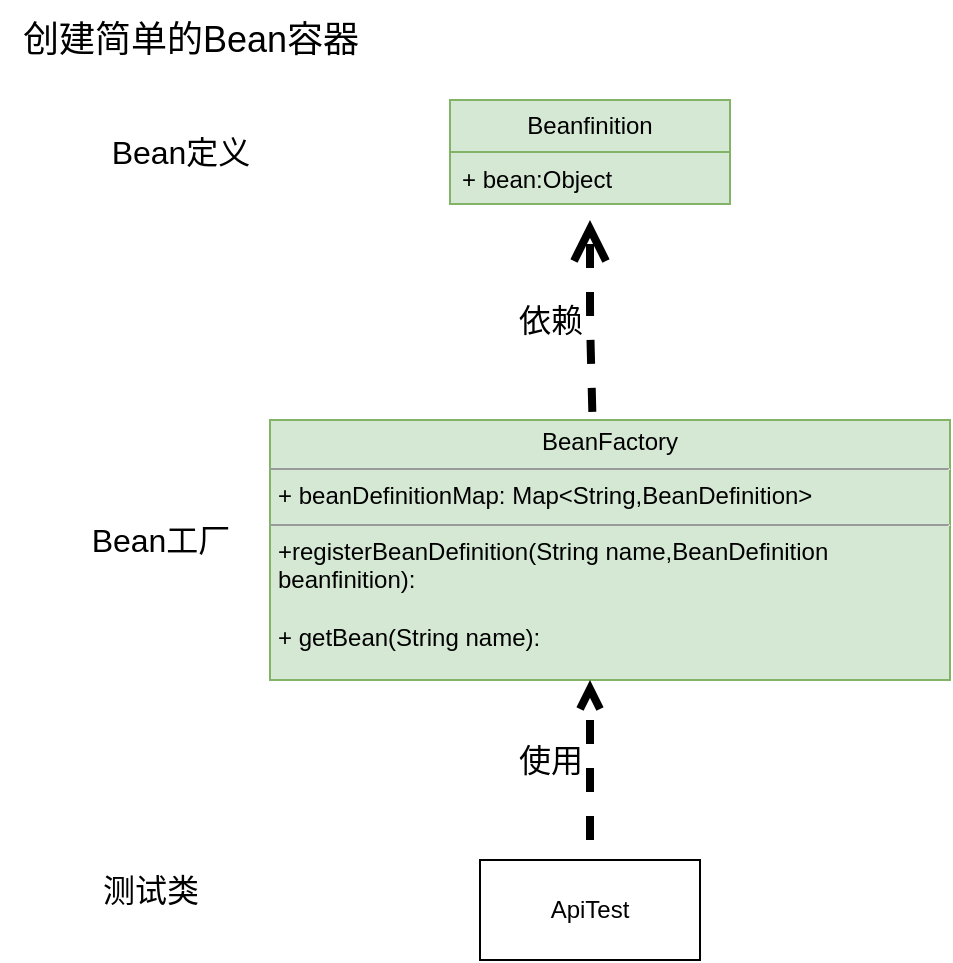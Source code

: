 <mxfile version="21.1.6" type="github" pages="6">
  <diagram name="第 1 页" id="dh9QJbm2s8XATDBdd-MG">
    <mxGraphModel dx="1877" dy="538" grid="1" gridSize="10" guides="1" tooltips="1" connect="1" arrows="1" fold="1" page="1" pageScale="1" pageWidth="827" pageHeight="1169" math="0" shadow="0">
      <root>
        <mxCell id="0" />
        <mxCell id="1" parent="0" />
        <mxCell id="FsenPDVMBQdXBydk2ZDS-16" value="&lt;p style=&quot;margin:0px;margin-top:4px;text-align:center;&quot;&gt;BeanFactory&lt;/p&gt;&lt;hr size=&quot;1&quot;&gt;&lt;p style=&quot;margin:0px;margin-left:4px;&quot;&gt;+ beanDefinitionMap: Map&amp;lt;String,BeanDefinition&amp;gt;&lt;/p&gt;&lt;hr size=&quot;1&quot;&gt;&lt;p style=&quot;margin:0px;margin-left:4px;&quot;&gt;+registerBeanDefinition(String name,BeanDefinition beanfinition): &lt;br&gt;&lt;/p&gt;&lt;p style=&quot;margin:0px;margin-left:4px;&quot;&gt;&lt;br&gt;&lt;/p&gt;&lt;p style=&quot;margin:0px;margin-left:4px;&quot;&gt;+ getBean(String name): &lt;/p&gt;" style="verticalAlign=top;align=left;overflow=fill;fontSize=12;fontFamily=Helvetica;html=1;whiteSpace=wrap;fillColor=#d5e8d4;strokeColor=#82b366;" parent="1" vertex="1">
          <mxGeometry x="80" y="210" width="340" height="130" as="geometry" />
        </mxCell>
        <mxCell id="FsenPDVMBQdXBydk2ZDS-19" value="依赖" style="endArrow=open;endSize=12;dashed=1;html=1;rounded=1;exitX=0.474;exitY=-0.031;exitDx=0;exitDy=0;exitPerimeter=0;strokeColor=default;strokeWidth=4;fontSize=16;" parent="1" source="FsenPDVMBQdXBydk2ZDS-16" edge="1">
          <mxGeometry x="-0.042" y="20" width="160" relative="1" as="geometry">
            <mxPoint x="240" y="192" as="sourcePoint" />
            <mxPoint x="240" y="110" as="targetPoint" />
            <Array as="points">
              <mxPoint x="240" y="160" />
            </Array>
            <mxPoint as="offset" />
          </mxGeometry>
        </mxCell>
        <mxCell id="FsenPDVMBQdXBydk2ZDS-20" value="Beanfinition" style="swimlane;fontStyle=0;childLayout=stackLayout;horizontal=1;startSize=26;fillColor=#d5e8d4;horizontalStack=0;resizeParent=1;resizeParentMax=0;resizeLast=0;collapsible=1;marginBottom=0;whiteSpace=wrap;html=1;strokeColor=#82b366;" parent="1" vertex="1">
          <mxGeometry x="170" y="50" width="140" height="52" as="geometry" />
        </mxCell>
        <mxCell id="FsenPDVMBQdXBydk2ZDS-21" value="+ bean:Object" style="text;strokeColor=#82b366;fillColor=#d5e8d4;align=left;verticalAlign=top;spacingLeft=4;spacingRight=4;overflow=hidden;rotatable=0;points=[[0,0.5],[1,0.5]];portConstraint=eastwest;whiteSpace=wrap;html=1;" parent="FsenPDVMBQdXBydk2ZDS-20" vertex="1">
          <mxGeometry y="26" width="140" height="26" as="geometry" />
        </mxCell>
        <mxCell id="FsenPDVMBQdXBydk2ZDS-26" value="ApiTest" style="html=1;whiteSpace=wrap;" parent="1" vertex="1">
          <mxGeometry x="185" y="430" width="110" height="50" as="geometry" />
        </mxCell>
        <mxCell id="FsenPDVMBQdXBydk2ZDS-27" value="使用" style="endArrow=open;dashed=1;html=1;rounded=0;strokeWidth=4;fontSize=16;" parent="1" edge="1">
          <mxGeometry y="20" width="160" relative="1" as="geometry">
            <mxPoint x="240" y="420" as="sourcePoint" />
            <mxPoint x="240" y="340" as="targetPoint" />
            <Array as="points">
              <mxPoint x="240" y="360" />
            </Array>
            <mxPoint as="offset" />
          </mxGeometry>
        </mxCell>
        <mxCell id="FsenPDVMBQdXBydk2ZDS-29" value="Bean定义" style="text;html=1;align=center;verticalAlign=middle;resizable=0;points=[];autosize=1;strokeColor=none;fillColor=none;fontSize=16;" parent="1" vertex="1">
          <mxGeometry x="-10" y="61" width="90" height="30" as="geometry" />
        </mxCell>
        <mxCell id="FsenPDVMBQdXBydk2ZDS-30" value="Bean工厂" style="text;html=1;align=center;verticalAlign=middle;resizable=0;points=[];autosize=1;strokeColor=none;fillColor=none;fontSize=16;" parent="1" vertex="1">
          <mxGeometry x="-20" y="255" width="90" height="30" as="geometry" />
        </mxCell>
        <mxCell id="FsenPDVMBQdXBydk2ZDS-31" value="测试类" style="text;html=1;align=center;verticalAlign=middle;resizable=0;points=[];autosize=1;strokeColor=none;fillColor=none;fontSize=16;" parent="1" vertex="1">
          <mxGeometry x="-15" y="430" width="70" height="30" as="geometry" />
        </mxCell>
        <mxCell id="rt5Uls9R-AbdbXM5jlS3-1" value="创建简单的Bean容器" style="text;html=1;align=center;verticalAlign=middle;resizable=0;points=[];autosize=1;strokeColor=none;fillColor=none;fontSize=18;" parent="1" vertex="1">
          <mxGeometry x="-55" width="190" height="40" as="geometry" />
        </mxCell>
      </root>
    </mxGraphModel>
  </diagram>
  <diagram id="QNsL7sPdJeYb61cAPO8Z" name="第 2 页">
    <mxGraphModel dx="1877" dy="1707" grid="1" gridSize="10" guides="1" tooltips="1" connect="1" arrows="1" fold="1" page="1" pageScale="1" pageWidth="827" pageHeight="1169" math="0" shadow="0">
      <root>
        <mxCell id="0" />
        <mxCell id="1" parent="0" />
        <mxCell id="A9AcCAwVKS-y1DrHHfAE-34" style="edgeStyle=none;shape=connector;rounded=1;orthogonalLoop=1;jettySize=auto;html=1;entryX=0.5;entryY=1.014;entryDx=0;entryDy=0;entryPerimeter=0;labelBackgroundColor=default;strokeColor=default;fontFamily=Helvetica;fontSize=11;fontColor=default;endArrow=block;endFill=0;endSize=16;" parent="1" source="A9AcCAwVKS-y1DrHHfAE-12" target="A9AcCAwVKS-y1DrHHfAE-31" edge="1">
          <mxGeometry relative="1" as="geometry" />
        </mxCell>
        <mxCell id="A9AcCAwVKS-y1DrHHfAE-12" value="DefaultListableBeanFactory" style="swimlane;fontStyle=1;align=center;verticalAlign=top;childLayout=stackLayout;horizontal=1;startSize=26;horizontalStack=0;resizeParent=1;resizeParentMax=0;resizeLast=0;collapsible=1;marginBottom=0;whiteSpace=wrap;html=1;" parent="1" vertex="1">
          <mxGeometry x="-40" y="620" width="340" height="150" as="geometry" />
        </mxCell>
        <mxCell id="A9AcCAwVKS-y1DrHHfAE-13" value="+ beanDefinitionMap: Map&amp;lt;String,BeanDefinition&amp;gt;" style="text;strokeColor=none;fillColor=none;align=left;verticalAlign=top;spacingLeft=4;spacingRight=4;overflow=hidden;rotatable=0;points=[[0,0.5],[1,0.5]];portConstraint=eastwest;whiteSpace=wrap;html=1;" parent="A9AcCAwVKS-y1DrHHfAE-12" vertex="1">
          <mxGeometry y="26" width="340" height="24" as="geometry" />
        </mxCell>
        <mxCell id="A9AcCAwVKS-y1DrHHfAE-14" value="" style="line;strokeWidth=1;fillColor=none;align=left;verticalAlign=middle;spacingTop=-1;spacingLeft=3;spacingRight=3;rotatable=0;labelPosition=right;points=[];portConstraint=eastwest;strokeColor=inherit;" parent="A9AcCAwVKS-y1DrHHfAE-12" vertex="1">
          <mxGeometry y="50" width="340" height="8" as="geometry" />
        </mxCell>
        <mxCell id="A9AcCAwVKS-y1DrHHfAE-15" value="&lt;div&gt;+ getBeanDefinition(String name): Beanfinition&lt;/div&gt;&lt;div&gt;&lt;br&gt;&lt;/div&gt;&lt;div&gt;+ registerBeanDefinition(String name,Beanfinition beanfinition)&lt;br&gt;&lt;/div&gt;" style="text;strokeColor=none;fillColor=none;align=left;verticalAlign=top;spacingLeft=4;spacingRight=4;overflow=hidden;rotatable=0;points=[[0,0.5],[1,0.5]];portConstraint=eastwest;whiteSpace=wrap;html=1;" parent="A9AcCAwVKS-y1DrHHfAE-12" vertex="1">
          <mxGeometry y="58" width="340" height="92" as="geometry" />
        </mxCell>
        <mxCell id="yJOfvLxUSj5ndzEBByeN-2" value="&lt;p style=&quot;margin:0px;margin-top:4px;text-align:center;&quot;&gt;&lt;i&gt;&amp;lt;&amp;lt;Interface&amp;gt;&amp;gt;&lt;/i&gt;&lt;br&gt;&lt;/p&gt;&lt;p style=&quot;margin:0px;margin-top:4px;text-align:center;&quot;&gt;BeanFactory&lt;/p&gt;&lt;hr size=&quot;1&quot;&gt;&lt;br&gt;&lt;hr size=&quot;1&quot;&gt;&lt;p style=&quot;margin:0px;margin-left:4px;&quot;&gt;+getBean(String name): Object&lt;br&gt;&lt;/p&gt;&lt;p style=&quot;margin:0px;margin-left:4px;&quot;&gt;&lt;br&gt;&lt;/p&gt;&lt;p style=&quot;margin:0px;margin-left:4px;&quot;&gt;+ getBean(String name, Object[] args): Object&lt;br&gt;&lt;/p&gt;" style="verticalAlign=top;align=left;overflow=fill;fontSize=12;fontFamily=Helvetica;html=1;whiteSpace=wrap;" parent="1" vertex="1">
          <mxGeometry y="-200" width="341" height="140" as="geometry" />
        </mxCell>
        <mxCell id="yJOfvLxUSj5ndzEBByeN-8" value="AbstractBeanFactory" style="swimlane;fontStyle=1;align=center;verticalAlign=top;childLayout=stackLayout;horizontal=1;startSize=26;horizontalStack=0;resizeParent=1;resizeParentMax=0;resizeLast=0;collapsible=1;marginBottom=0;whiteSpace=wrap;html=1;" parent="1" vertex="1">
          <mxGeometry x="-40" y="80" width="370" height="186" as="geometry" />
        </mxCell>
        <mxCell id="yJOfvLxUSj5ndzEBByeN-10" value="" style="line;strokeWidth=1;fillColor=none;align=left;verticalAlign=middle;spacingTop=-1;spacingLeft=3;spacingRight=3;rotatable=0;labelPosition=right;points=[];portConstraint=eastwest;strokeColor=inherit;" parent="yJOfvLxUSj5ndzEBByeN-8" vertex="1">
          <mxGeometry y="26" width="370" height="8" as="geometry" />
        </mxCell>
        <mxCell id="yJOfvLxUSj5ndzEBByeN-11" value="&lt;div&gt;+getBean(String name): Object&lt;/div&gt;&lt;div&gt;&lt;br&gt;&lt;/div&gt;&lt;div&gt;+ getBean(String name, Object[] args): Object&lt;br&gt;&lt;br&gt;&lt;p style=&quot;margin:0px;margin-left:4px;&quot; align=&quot;left&quot;&gt;#getBeanDefinition(String beanName) : Beanfinition&lt;/p&gt;&lt;p style=&quot;margin:0px;margin-left:4px;&quot; align=&quot;left&quot;&gt;&lt;br&gt;&lt;/p&gt;&lt;p style=&quot;margin:0px;margin-left:4px;&quot; align=&quot;left&quot;&gt;#createBean(String beanName,Beanfinition beanfinition): Object&lt;br&gt;&lt;/p&gt;&lt;p style=&quot;margin:0px;margin-left:4px;&quot; align=&quot;left&quot;&gt;&lt;br&gt;&lt;/p&gt;&lt;br&gt;&lt;/div&gt;" style="text;strokeColor=none;fillColor=none;align=left;verticalAlign=top;spacingLeft=4;spacingRight=4;overflow=hidden;rotatable=0;points=[[0,0.5],[1,0.5]];portConstraint=eastwest;whiteSpace=wrap;html=1;" parent="yJOfvLxUSj5ndzEBByeN-8" vertex="1">
          <mxGeometry y="34" width="370" height="152" as="geometry" />
        </mxCell>
        <mxCell id="yJOfvLxUSj5ndzEBByeN-13" value="实现" style="text;html=1;align=center;verticalAlign=middle;resizable=0;points=[];autosize=1;strokeColor=none;fillColor=none;" parent="1" vertex="1">
          <mxGeometry x="100" y="-30" width="50" height="30" as="geometry" />
        </mxCell>
        <mxCell id="A9AcCAwVKS-y1DrHHfAE-16" value="&lt;p style=&quot;margin:0px;margin-top:4px;text-align:center;&quot;&gt;&lt;i&gt;&amp;lt;&amp;lt;Interface&amp;gt;&amp;gt;&lt;/i&gt;&lt;br&gt;&lt;b&gt;BeanDefinitionRegistry&lt;/b&gt;&lt;br&gt;&lt;/p&gt;&lt;hr size=&quot;1&quot;&gt;&lt;p style=&quot;margin:0px;margin-left:4px;&quot;&gt;&lt;br&gt;&lt;/p&gt;&lt;hr size=&quot;1&quot;&gt;&lt;p style=&quot;margin:0px;margin-left:4px;&quot;&gt;+ registerBeanDefinition(String name,Beanfinition befinition ): void&lt;br&gt;&lt;/p&gt;" style="verticalAlign=top;align=left;overflow=fill;fontSize=12;fontFamily=Helvetica;html=1;whiteSpace=wrap;fontColor=default;" parent="1" vertex="1">
          <mxGeometry x="680" y="620" width="360" height="120" as="geometry" />
        </mxCell>
        <mxCell id="A9AcCAwVKS-y1DrHHfAE-17" value="&lt;font style=&quot;font-size: 16px;&quot; color=&quot;#ff0000&quot;&gt;Bean定义注册类&lt;/font&gt;" style="text;html=1;align=center;verticalAlign=middle;resizable=0;points=[];autosize=1;strokeColor=none;fillColor=none;fontSize=11;fontFamily=Helvetica;fontColor=default;" parent="1" vertex="1">
          <mxGeometry x="710" y="580" width="140" height="30" as="geometry" />
        </mxCell>
        <mxCell id="A9AcCAwVKS-y1DrHHfAE-19" value="&lt;p style=&quot;margin:0px;margin-top:4px;text-align:center;&quot;&gt;Beanfinition&lt;/p&gt;&lt;hr size=&quot;1&quot;&gt;&lt;p style=&quot;margin:0px;margin-left:4px;&quot;&gt;+ beanClass: Class &lt;/p&gt;&lt;hr size=&quot;1&quot;&gt;&lt;p style=&quot;margin:0px;margin-left:4px;&quot;&gt;&lt;br&gt;&lt;/p&gt;" style="verticalAlign=top;align=left;overflow=fill;fontSize=12;fontFamily=Helvetica;html=1;whiteSpace=wrap;" parent="1" vertex="1">
          <mxGeometry x="770" y="800" width="160" height="90" as="geometry" />
        </mxCell>
        <mxCell id="A9AcCAwVKS-y1DrHHfAE-20" value="" style="endArrow=open;endFill=1;endSize=12;html=1;rounded=0;labelBackgroundColor=default;strokeColor=default;fontFamily=Helvetica;fontSize=11;fontColor=default;shape=connector;entryX=-0.006;entryY=0.433;entryDx=0;entryDy=0;exitX=0.824;exitY=1;exitDx=0;exitDy=0;exitPerimeter=0;entryPerimeter=0;" parent="1" source="A9AcCAwVKS-y1DrHHfAE-15" target="A9AcCAwVKS-y1DrHHfAE-19" edge="1">
          <mxGeometry width="160" relative="1" as="geometry">
            <mxPoint x="300" y="710" as="sourcePoint" />
            <mxPoint x="460" y="710" as="targetPoint" />
            <Array as="points">
              <mxPoint x="240" y="840" />
            </Array>
          </mxGeometry>
        </mxCell>
        <mxCell id="A9AcCAwVKS-y1DrHHfAE-21" value="依赖" style="text;html=1;align=center;verticalAlign=middle;resizable=0;points=[];autosize=1;strokeColor=none;fillColor=none;fontSize=11;fontFamily=Helvetica;fontColor=default;" parent="1" vertex="1">
          <mxGeometry x="460" y="810" width="50" height="30" as="geometry" />
        </mxCell>
        <mxCell id="A9AcCAwVKS-y1DrHHfAE-22" value="" style="endArrow=block;dashed=1;endFill=0;endSize=12;html=1;rounded=0;strokeColor=default;" parent="1" edge="1">
          <mxGeometry width="160" relative="1" as="geometry">
            <mxPoint x="300" y="680" as="sourcePoint" />
            <mxPoint x="680" y="680" as="targetPoint" />
            <Array as="points" />
          </mxGeometry>
        </mxCell>
        <mxCell id="A9AcCAwVKS-y1DrHHfAE-23" value="实现" style="text;html=1;align=center;verticalAlign=middle;resizable=0;points=[];autosize=1;strokeColor=none;fillColor=none;fontSize=11;fontFamily=Helvetica;fontColor=default;" parent="1" vertex="1">
          <mxGeometry x="460" y="650" width="50" height="30" as="geometry" />
        </mxCell>
        <mxCell id="yJOfvLxUSj5ndzEBByeN-14" value="" style="endArrow=block;dashed=1;endFill=0;endSize=12;html=1;rounded=0;strokeColor=default;" parent="1" edge="1">
          <mxGeometry width="160" relative="1" as="geometry">
            <mxPoint x="145" y="70" as="sourcePoint" />
            <mxPoint x="145" y="-60" as="targetPoint" />
            <Array as="points">
              <mxPoint x="145" y="-40" />
            </Array>
          </mxGeometry>
        </mxCell>
        <mxCell id="yJOfvLxUSj5ndzEBByeN-15" value="&lt;p style=&quot;margin: 4px 0px 0px;&quot; align=&quot;center&quot;&gt;&lt;i&gt;&amp;lt;&amp;lt;Interface&amp;gt;&amp;gt;&lt;/i&gt;&lt;/p&gt;&lt;p style=&quot;margin: 4px 0px 0px;&quot; align=&quot;center&quot;&gt;&lt;span&gt;SingletonBeanRegistry&lt;/span&gt;&lt;br&gt;&lt;/p&gt;&lt;hr size=&quot;1&quot; align=&quot;left&quot;&gt;&lt;p style=&quot;margin:0px;margin-left:4px;&quot; align=&quot;left&quot;&gt;&lt;br&gt;&lt;/p&gt;&lt;hr size=&quot;1&quot; align=&quot;left&quot;&gt;&lt;p style=&quot;margin:0px;margin-left:4px;&quot; align=&quot;left&quot;&gt;+ getSingleton(String name)&lt;/p&gt;&lt;p style=&quot;margin:0px;margin-left:4px;&quot; align=&quot;left&quot;&gt;&lt;br&gt;&lt;/p&gt;&lt;p style=&quot;margin:0px;margin-left:4px;&quot; align=&quot;left&quot;&gt;+ registerSingleton(String beanName, Object&amp;nbsp; singletonObject)&lt;br&gt;&lt;/p&gt;" style="verticalAlign=top;align=left;overflow=fill;fontSize=12;fontFamily=Helvetica;html=1;whiteSpace=wrap;fontStyle=0" parent="1" vertex="1">
          <mxGeometry x="480" y="-200" width="410" height="140" as="geometry" />
        </mxCell>
        <mxCell id="yJOfvLxUSj5ndzEBByeN-16" value="&lt;font style=&quot;font-size: 16px;&quot; color=&quot;#ff0000&quot;&gt;Bean工厂&lt;/font&gt;" style="text;html=1;align=center;verticalAlign=middle;resizable=0;points=[];autosize=1;strokeColor=none;fillColor=none;" parent="1" vertex="1">
          <mxGeometry x="110" y="-235" width="90" height="30" as="geometry" />
        </mxCell>
        <mxCell id="yJOfvLxUSj5ndzEBByeN-17" value="&lt;font style=&quot;font-size: 16px;&quot; color=&quot;#ff3333&quot;&gt;单例Bean注册类&lt;/font&gt;" style="text;html=1;align=center;verticalAlign=middle;resizable=0;points=[];autosize=1;strokeColor=none;fillColor=none;fontSize=16;" parent="1" vertex="1">
          <mxGeometry x="590" y="-230" width="140" height="30" as="geometry" />
        </mxCell>
        <mxCell id="yJOfvLxUSj5ndzEBByeN-28" value="DefaultSingletonBeanRegistry" style="swimlane;fontStyle=1;align=center;verticalAlign=top;childLayout=stackLayout;horizontal=1;startSize=26;horizontalStack=0;resizeParent=1;resizeParentMax=0;resizeLast=0;collapsible=1;marginBottom=0;whiteSpace=wrap;html=1;" parent="1" vertex="1">
          <mxGeometry x="535" y="80" width="300" height="150" as="geometry" />
        </mxCell>
        <mxCell id="yJOfvLxUSj5ndzEBByeN-29" value="+ singletonObjects:&amp;nbsp; Map&amp;lt;String,Object&amp;gt;" style="text;strokeColor=none;fillColor=none;align=left;verticalAlign=top;spacingLeft=4;spacingRight=4;overflow=hidden;rotatable=0;points=[[0,0.5],[1,0.5]];portConstraint=eastwest;whiteSpace=wrap;html=1;" parent="yJOfvLxUSj5ndzEBByeN-28" vertex="1">
          <mxGeometry y="26" width="300" height="26" as="geometry" />
        </mxCell>
        <mxCell id="yJOfvLxUSj5ndzEBByeN-30" value="" style="line;strokeWidth=1;fillColor=none;align=left;verticalAlign=middle;spacingTop=-1;spacingLeft=3;spacingRight=3;rotatable=0;labelPosition=right;points=[];portConstraint=eastwest;strokeColor=inherit;" parent="yJOfvLxUSj5ndzEBByeN-28" vertex="1">
          <mxGeometry y="52" width="300" height="8" as="geometry" />
        </mxCell>
        <mxCell id="yJOfvLxUSj5ndzEBByeN-31" value="&lt;p style=&quot;margin:0px;margin-left:4px;&quot; align=&quot;left&quot;&gt;+ getSingleton(String name)&lt;/p&gt;&lt;p style=&quot;margin:0px;margin-left:4px;&quot; align=&quot;left&quot;&gt;&lt;br&gt;&lt;/p&gt;+ registerSingleton(String beanName, Object&amp;nbsp; singletonObject)" style="text;strokeColor=none;fillColor=none;align=left;verticalAlign=top;spacingLeft=4;spacingRight=4;overflow=hidden;rotatable=0;points=[[0,0.5],[1,0.5]];portConstraint=eastwest;whiteSpace=wrap;html=1;" parent="yJOfvLxUSj5ndzEBByeN-28" vertex="1">
          <mxGeometry y="60" width="300" height="90" as="geometry" />
        </mxCell>
        <mxCell id="yJOfvLxUSj5ndzEBByeN-32" value="&lt;font style=&quot;font-size: 16px;&quot; color=&quot;#ff3333&quot;&gt;默认单例Bean注册类&lt;/font&gt;" style="text;html=1;align=center;verticalAlign=middle;resizable=0;points=[];autosize=1;strokeColor=none;fillColor=none;" parent="1" vertex="1">
          <mxGeometry x="510" width="170" height="30" as="geometry" />
        </mxCell>
        <mxCell id="yJOfvLxUSj5ndzEBByeN-34" value="实现" style="text;html=1;align=center;verticalAlign=middle;resizable=0;points=[];autosize=1;strokeColor=none;fillColor=none;" parent="1" vertex="1">
          <mxGeometry x="670" y="-20" width="50" height="30" as="geometry" />
        </mxCell>
        <mxCell id="yJOfvLxUSj5ndzEBByeN-36" value="" style="endArrow=block;dashed=1;endFill=0;endSize=12;html=1;rounded=0;exitX=0.613;exitY=-0.033;exitDx=0;exitDy=0;exitPerimeter=0;" parent="1" source="yJOfvLxUSj5ndzEBByeN-28" edge="1">
          <mxGeometry width="160" relative="1" as="geometry">
            <mxPoint x="720" as="sourcePoint" />
            <mxPoint x="720" y="-60" as="targetPoint" />
            <Array as="points">
              <mxPoint x="720" y="-40" />
            </Array>
          </mxGeometry>
        </mxCell>
        <mxCell id="yJOfvLxUSj5ndzEBByeN-42" value="继承" style="endArrow=block;endSize=16;endFill=0;html=1;rounded=1;labelBackgroundColor=default;strokeColor=default;fontFamily=Helvetica;fontSize=11;fontColor=default;shape=connector;" parent="1" edge="1">
          <mxGeometry width="160" relative="1" as="geometry">
            <mxPoint x="330" y="100" as="sourcePoint" />
            <mxPoint x="533" y="100" as="targetPoint" />
          </mxGeometry>
        </mxCell>
        <mxCell id="yJOfvLxUSj5ndzEBByeN-44" value="&lt;font style=&quot;font-size: 16px;&quot; color=&quot;#ff0000&quot;&gt;抽象Bean工厂&amp;nbsp; &lt;br&gt;抽象的 Bean 工厂基类，&lt;br&gt;定义模板方法 &lt;/font&gt;" style="text;html=1;align=center;verticalAlign=middle;resizable=0;points=[];autosize=1;strokeColor=none;fillColor=none;fontSize=11;fontFamily=Helvetica;fontColor=default;" parent="1" vertex="1">
          <mxGeometry x="-65" y="10" width="200" height="70" as="geometry" />
        </mxCell>
        <mxCell id="A9AcCAwVKS-y1DrHHfAE-18" value="&lt;font style=&quot;font-size: 16px;&quot; color=&quot;#ff3333&quot;&gt;默认Bean工厂实现类&lt;/font&gt;" style="text;html=1;align=center;verticalAlign=middle;resizable=0;points=[];autosize=1;strokeColor=none;fillColor=none;fontSize=11;fontFamily=Helvetica;fontColor=default;" parent="1" vertex="1">
          <mxGeometry x="-85" y="580" width="170" height="30" as="geometry" />
        </mxCell>
        <mxCell id="A9AcCAwVKS-y1DrHHfAE-32" style="edgeStyle=none;shape=connector;rounded=1;orthogonalLoop=1;jettySize=auto;html=1;entryX=0.459;entryY=1;entryDx=0;entryDy=0;entryPerimeter=0;labelBackgroundColor=default;strokeColor=default;fontFamily=Helvetica;fontSize=11;fontColor=default;endArrow=block;endFill=0;endSize=16;" parent="1" source="A9AcCAwVKS-y1DrHHfAE-28" target="yJOfvLxUSj5ndzEBByeN-11" edge="1">
          <mxGeometry relative="1" as="geometry" />
        </mxCell>
        <mxCell id="A9AcCAwVKS-y1DrHHfAE-28" value="AbstractAutowiredCapableBeanfactory" style="swimlane;fontStyle=1;align=center;verticalAlign=top;childLayout=stackLayout;horizontal=1;startSize=26;horizontalStack=0;resizeParent=1;resizeParentMax=0;resizeLast=0;collapsible=1;marginBottom=0;whiteSpace=wrap;html=1;fontFamily=Helvetica;fontSize=11;fontColor=default;" parent="1" vertex="1">
          <mxGeometry x="-20" y="380" width="300" height="102" as="geometry" />
        </mxCell>
        <mxCell id="A9AcCAwVKS-y1DrHHfAE-30" value="" style="line;strokeWidth=1;fillColor=none;align=left;verticalAlign=middle;spacingTop=-1;spacingLeft=3;spacingRight=3;rotatable=0;labelPosition=right;points=[];portConstraint=eastwest;strokeColor=inherit;fontFamily=Helvetica;fontSize=11;fontColor=default;" parent="A9AcCAwVKS-y1DrHHfAE-28" vertex="1">
          <mxGeometry y="24" width="300" height="8" as="geometry" />
        </mxCell>
        <mxCell id="A9AcCAwVKS-y1DrHHfAE-31" value="+createBean(String beanName,Beanfinition beanfinition): Object" style="text;strokeColor=none;fillColor=none;align=left;verticalAlign=top;spacingLeft=4;spacingRight=4;overflow=hidden;rotatable=0;points=[[0,0.5],[1,0.5]];portConstraint=eastwest;whiteSpace=wrap;html=1;fontSize=11;fontFamily=Helvetica;fontColor=default;" parent="A9AcCAwVKS-y1DrHHfAE-28" vertex="1">
          <mxGeometry y="32" width="300" height="70" as="geometry" />
        </mxCell>
        <mxCell id="A9AcCAwVKS-y1DrHHfAE-33" value="继承" style="text;html=1;align=center;verticalAlign=middle;resizable=0;points=[];autosize=1;strokeColor=none;fillColor=none;fontSize=11;fontFamily=Helvetica;fontColor=default;" parent="1" vertex="1">
          <mxGeometry x="85" y="315" width="50" height="30" as="geometry" />
        </mxCell>
        <mxCell id="A9AcCAwVKS-y1DrHHfAE-35" value="继承" style="text;html=1;align=center;verticalAlign=middle;resizable=0;points=[];autosize=1;strokeColor=none;fillColor=none;fontSize=11;fontFamily=Helvetica;fontColor=default;" parent="1" vertex="1">
          <mxGeometry x="80" y="550" width="50" height="30" as="geometry" />
        </mxCell>
        <mxCell id="A9AcCAwVKS-y1DrHHfAE-36" value="&lt;font style=&quot;font-size: 16px;&quot; color=&quot;#ff0000&quot;&gt;Bean定义&lt;/font&gt;" style="text;html=1;align=center;verticalAlign=middle;resizable=0;points=[];autosize=1;strokeColor=none;fillColor=none;fontSize=11;fontFamily=Helvetica;fontColor=default;" parent="1" vertex="1">
          <mxGeometry x="730" y="760" width="90" height="30" as="geometry" />
        </mxCell>
        <mxCell id="A9AcCAwVKS-y1DrHHfAE-37" value="&lt;font style=&quot;font-size: 16px;&quot; color=&quot;#ff0000&quot;&gt;创建默认bean的Bean工厂超类&lt;/font&gt;" style="text;html=1;align=center;verticalAlign=middle;resizable=0;points=[];autosize=1;strokeColor=none;fillColor=none;fontSize=11;fontFamily=Helvetica;fontColor=default;" parent="1" vertex="1">
          <mxGeometry x="-170" y="345" width="240" height="30" as="geometry" />
        </mxCell>
        <mxCell id="Qx2JOHPuY-8vlEtZF1HM-1" value="&lt;font style=&quot;font-size: 18px;&quot;&gt;流程图&lt;/font&gt;" style="text;html=1;align=center;verticalAlign=middle;resizable=1;points=[];autosize=1;fontSize=11;fontFamily=Helvetica;fillColor=#f8cecc;strokeColor=#b85450;movable=1;rotatable=1;deletable=1;editable=1;locked=0;connectable=1;" parent="1" vertex="1">
          <mxGeometry x="-350" y="1030" width="1560" height="40" as="geometry" />
        </mxCell>
        <mxCell id="mfiATZB2-RqcdrKu-M7J-2" value="" style="edgeStyle=orthogonalEdgeStyle;rounded=0;orthogonalLoop=1;jettySize=auto;html=1;" parent="1" source="mfiATZB2-RqcdrKu-M7J-1" target="A9AcCAwVKS-y1DrHHfAE-15" edge="1">
          <mxGeometry relative="1" as="geometry">
            <Array as="points">
              <mxPoint x="125" y="820" />
              <mxPoint x="125" y="820" />
            </Array>
          </mxGeometry>
        </mxCell>
        <mxCell id="mfiATZB2-RqcdrKu-M7J-1" value="ApiTest" style="html=1;whiteSpace=wrap;" parent="1" vertex="1">
          <mxGeometry x="70" y="910" width="110" height="50" as="geometry" />
        </mxCell>
        <mxCell id="mfiATZB2-RqcdrKu-M7J-3" value="使用" style="text;html=1;align=center;verticalAlign=middle;resizable=0;points=[];autosize=1;strokeColor=none;fillColor=none;" parent="1" vertex="1">
          <mxGeometry x="70" y="830" width="50" height="30" as="geometry" />
        </mxCell>
        <mxCell id="mfiATZB2-RqcdrKu-M7J-4" value="" style="html=1;points=[];perimeter=orthogonalPerimeter;outlineConnect=0;targetShapes=umlLifeline;portConstraint=eastwest;newEdgeStyle={&quot;edgeStyle&quot;:&quot;elbowEdgeStyle&quot;,&quot;elbow&quot;:&quot;vertical&quot;,&quot;curved&quot;:0,&quot;rounded&quot;:0};" parent="1" vertex="1">
          <mxGeometry x="-20" y="1150" width="10" height="530" as="geometry" />
        </mxCell>
        <mxCell id="mfiATZB2-RqcdrKu-M7J-5" value="&lt;font style=&quot;font-size: 18px;&quot;&gt;请求&lt;/font&gt;" style="text;html=1;align=center;verticalAlign=middle;resizable=0;points=[];autosize=1;strokeColor=none;fillColor=none;" parent="1" vertex="1">
          <mxGeometry x="-45" y="1115" width="60" height="40" as="geometry" />
        </mxCell>
        <mxCell id="mfiATZB2-RqcdrKu-M7J-6" value="&lt;font style=&quot;font-size: 16px;&quot;&gt;BeanDefinition&lt;/font&gt;" style="html=1;whiteSpace=wrap;fillColor=#ffe6cc;strokeColor=#d79b00;" parent="1" vertex="1">
          <mxGeometry x="140" y="1140" width="130" height="50" as="geometry" />
        </mxCell>
        <mxCell id="mfiATZB2-RqcdrKu-M7J-8" value="" style="html=1;points=[];perimeter=orthogonalPerimeter;outlineConnect=0;targetShapes=umlLifeline;portConstraint=eastwest;newEdgeStyle={&quot;edgeStyle&quot;:&quot;elbowEdgeStyle&quot;,&quot;elbow&quot;:&quot;vertical&quot;,&quot;curved&quot;:0,&quot;rounded&quot;:0};" parent="1" vertex="1">
          <mxGeometry x="180" y="1190" width="10" height="130" as="geometry" />
        </mxCell>
        <mxCell id="mfiATZB2-RqcdrKu-M7J-9" value="有参构造器实例化BeanDefinition" style="html=1;align=left;spacingLeft=2;endArrow=block;rounded=0;edgeStyle=orthogonalEdgeStyle;curved=0;rounded=0;" parent="1" target="mfiATZB2-RqcdrKu-M7J-8" edge="1">
          <mxGeometry relative="1" as="geometry">
            <mxPoint x="192" y="1202" as="sourcePoint" />
            <Array as="points">
              <mxPoint x="222" y="1202" />
              <mxPoint x="222" y="1260" />
            </Array>
            <mxPoint as="offset" />
          </mxGeometry>
        </mxCell>
        <mxCell id="mfiATZB2-RqcdrKu-M7J-11" value="&lt;font style=&quot;font-size: 16px;&quot;&gt;DefaultListableBeanFactory&lt;/font&gt;" style="html=1;whiteSpace=wrap;fillColor=#ffe6cc;strokeColor=#d79b00;" parent="1" vertex="1">
          <mxGeometry x="480" y="1140" width="205" height="50" as="geometry" />
        </mxCell>
        <mxCell id="mfiATZB2-RqcdrKu-M7J-12" value="" style="endArrow=open;endFill=1;endSize=12;html=1;rounded=0;" parent="1" source="mfiATZB2-RqcdrKu-M7J-4" target="mfiATZB2-RqcdrKu-M7J-8" edge="1">
          <mxGeometry width="160" relative="1" as="geometry">
            <mxPoint y="1290" as="sourcePoint" />
            <mxPoint x="160" y="1290" as="targetPoint" />
            <Array as="points">
              <mxPoint x="80" y="1300" />
            </Array>
          </mxGeometry>
        </mxCell>
        <mxCell id="mfiATZB2-RqcdrKu-M7J-14" value="&lt;div&gt;注册BeanDefinition，&lt;/div&gt;&lt;div&gt;放入map&lt;/div&gt;" style="text;html=1;align=center;verticalAlign=middle;resizable=0;points=[];autosize=1;strokeColor=none;fillColor=none;" parent="1" vertex="1">
          <mxGeometry x="580" y="1226" width="130" height="40" as="geometry" />
        </mxCell>
        <mxCell id="mfiATZB2-RqcdrKu-M7J-16" value="" style="html=1;points=[];perimeter=orthogonalPerimeter;outlineConnect=0;targetShapes=umlLifeline;portConstraint=eastwest;newEdgeStyle={&quot;edgeStyle&quot;:&quot;elbowEdgeStyle&quot;,&quot;elbow&quot;:&quot;vertical&quot;,&quot;curved&quot;:0,&quot;rounded&quot;:0};" parent="1" vertex="1">
          <mxGeometry x="545" y="1200" width="10" height="410" as="geometry" />
        </mxCell>
        <mxCell id="mfiATZB2-RqcdrKu-M7J-17" value="" style="html=1;align=left;spacingLeft=2;endArrow=block;rounded=0;edgeStyle=orthogonalEdgeStyle;curved=0;rounded=0;" parent="1" target="mfiATZB2-RqcdrKu-M7J-16" edge="1">
          <mxGeometry x="0.013" relative="1" as="geometry">
            <mxPoint x="560" y="1230" as="sourcePoint" />
            <Array as="points">
              <mxPoint x="580" y="1260" />
            </Array>
            <mxPoint as="offset" />
          </mxGeometry>
        </mxCell>
        <mxCell id="mfiATZB2-RqcdrKu-M7J-18" value="" style="endArrow=block;endFill=1;html=1;edgeStyle=orthogonalEdgeStyle;align=left;verticalAlign=top;rounded=0;" parent="1" edge="1">
          <mxGeometry x="-1" relative="1" as="geometry">
            <mxPoint x="190" y="1300" as="sourcePoint" />
            <mxPoint x="540" y="1300" as="targetPoint" />
          </mxGeometry>
        </mxCell>
        <mxCell id="mfiATZB2-RqcdrKu-M7J-21" value="注册bean定义" style="edgeLabel;html=1;align=center;verticalAlign=middle;resizable=0;points=[];" parent="mfiATZB2-RqcdrKu-M7J-18" vertex="1" connectable="0">
          <mxGeometry x="-0.354" relative="1" as="geometry">
            <mxPoint y="-10" as="offset" />
          </mxGeometry>
        </mxCell>
        <mxCell id="mfiATZB2-RqcdrKu-M7J-20" value="发起调用" style="text;html=1;align=center;verticalAlign=middle;resizable=0;points=[];autosize=1;strokeColor=none;fillColor=none;" parent="1" vertex="1">
          <mxGeometry x="45" y="1275" width="70" height="30" as="geometry" />
        </mxCell>
        <mxCell id="mfiATZB2-RqcdrKu-M7J-23" value="" style="html=1;verticalAlign=bottom;endArrow=block;edgeStyle=elbowEdgeStyle;elbow=vertical;curved=0;rounded=0;" parent="1" edge="1">
          <mxGeometry x="-0.048" width="80" relative="1" as="geometry">
            <mxPoint x="560" y="1300" as="sourcePoint" />
            <mxPoint x="910" y="1300" as="targetPoint" />
            <mxPoint as="offset" />
          </mxGeometry>
        </mxCell>
        <mxCell id="mfiATZB2-RqcdrKu-M7J-24" value="获取bean" style="edgeLabel;html=1;align=center;verticalAlign=middle;resizable=0;points=[];" parent="mfiATZB2-RqcdrKu-M7J-23" vertex="1" connectable="0">
          <mxGeometry x="-0.048" y="-3" relative="1" as="geometry">
            <mxPoint y="-13" as="offset" />
          </mxGeometry>
        </mxCell>
        <mxCell id="mfiATZB2-RqcdrKu-M7J-25" value="&lt;font style=&quot;font-size: 16px;&quot;&gt;AbstractBeanFactory&lt;/font&gt;" style="whiteSpace=wrap;html=1;fillColor=#ffe6cc;strokeColor=#d79b00;" parent="1" vertex="1">
          <mxGeometry x="860" y="1140" width="160" height="50" as="geometry" />
        </mxCell>
        <mxCell id="mfiATZB2-RqcdrKu-M7J-26" value="" style="html=1;points=[];perimeter=orthogonalPerimeter;outlineConnect=0;targetShapes=umlLifeline;portConstraint=eastwest;newEdgeStyle={&quot;edgeStyle&quot;:&quot;elbowEdgeStyle&quot;,&quot;elbow&quot;:&quot;vertical&quot;,&quot;curved&quot;:0,&quot;rounded&quot;:0};" parent="1" vertex="1">
          <mxGeometry x="920" y="1190" width="10" height="155" as="geometry" />
        </mxCell>
        <mxCell id="mfiATZB2-RqcdrKu-M7J-27" value="DefaultSingletonBeanRegistry" style="whiteSpace=wrap;html=1;fillColor=#ffe6cc;strokeColor=#d79b00;" parent="1" vertex="1">
          <mxGeometry x="1150" y="1140" width="160" height="50" as="geometry" />
        </mxCell>
        <mxCell id="mfiATZB2-RqcdrKu-M7J-28" value="" style="html=1;points=[];perimeter=orthogonalPerimeter;outlineConnect=0;targetShapes=umlLifeline;portConstraint=eastwest;newEdgeStyle={&quot;edgeStyle&quot;:&quot;elbowEdgeStyle&quot;,&quot;elbow&quot;:&quot;vertical&quot;,&quot;curved&quot;:0,&quot;rounded&quot;:0};" parent="1" vertex="1">
          <mxGeometry x="1220" y="1190" width="10" height="210" as="geometry" />
        </mxCell>
        <mxCell id="mfiATZB2-RqcdrKu-M7J-30" value="从默认单例bean注册类中获取" style="html=1;verticalAlign=bottom;endArrow=block;edgeStyle=elbowEdgeStyle;elbow=vertical;curved=0;rounded=0;" parent="1" edge="1">
          <mxGeometry width="80" relative="1" as="geometry">
            <mxPoint x="930" y="1300" as="sourcePoint" />
            <mxPoint x="1210" y="1300" as="targetPoint" />
            <mxPoint as="offset" />
          </mxGeometry>
        </mxCell>
        <mxCell id="mfiATZB2-RqcdrKu-M7J-31" value="容器中无该bean对象实例，获取bean定义" style="html=1;verticalAlign=bottom;endArrow=open;dashed=1;endSize=8;edgeStyle=elbowEdgeStyle;elbow=vertical;curved=0;rounded=0;" parent="1" target="mfiATZB2-RqcdrKu-M7J-16" edge="1">
          <mxGeometry x="0.023" y="-10" relative="1" as="geometry">
            <mxPoint x="1220" y="1380" as="sourcePoint" />
            <mxPoint x="1140" y="1380" as="targetPoint" />
            <mxPoint as="offset" />
          </mxGeometry>
        </mxCell>
        <mxCell id="mfiATZB2-RqcdrKu-M7J-33" value="AbstractAutowiredCapableBeanFactory" style="whiteSpace=wrap;html=1;fillColor=#ffe6cc;strokeColor=#d79b00;" parent="1" vertex="1">
          <mxGeometry x="1380" y="1140" width="210" height="50" as="geometry" />
        </mxCell>
        <mxCell id="mfiATZB2-RqcdrKu-M7J-34" value="" style="html=1;points=[];perimeter=orthogonalPerimeter;outlineConnect=0;targetShapes=umlLifeline;portConstraint=eastwest;newEdgeStyle={&quot;edgeStyle&quot;:&quot;elbowEdgeStyle&quot;,&quot;elbow&quot;:&quot;vertical&quot;,&quot;curved&quot;:0,&quot;rounded&quot;:0};" parent="1" vertex="1">
          <mxGeometry x="1490" y="1390" width="10" height="130" as="geometry" />
        </mxCell>
        <mxCell id="mfiATZB2-RqcdrKu-M7J-35" value="返回bean定义" style="html=1;verticalAlign=bottom;endArrow=block;edgeStyle=elbowEdgeStyle;elbow=vertical;curved=0;rounded=0;" parent="1" edge="1">
          <mxGeometry width="80" relative="1" as="geometry">
            <mxPoint x="560" y="1450" as="sourcePoint" />
            <mxPoint x="1490" y="1450" as="targetPoint" />
          </mxGeometry>
        </mxCell>
        <mxCell id="mfiATZB2-RqcdrKu-M7J-37" value="&lt;div&gt;根据bean定义，&lt;/div&gt;&lt;div&gt;创建bean实例&lt;/div&gt;" style="html=1;align=left;spacingLeft=2;endArrow=block;rounded=0;edgeStyle=orthogonalEdgeStyle;curved=0;rounded=0;" parent="1" edge="1">
          <mxGeometry x="-0.059" y="10" relative="1" as="geometry">
            <mxPoint x="1500" y="1450" as="sourcePoint" />
            <Array as="points">
              <mxPoint x="1530" y="1480" />
            </Array>
            <mxPoint x="1505" y="1480" as="targetPoint" />
            <mxPoint as="offset" />
          </mxGeometry>
        </mxCell>
        <mxCell id="mfiATZB2-RqcdrKu-M7J-38" value="" style="html=1;points=[];perimeter=orthogonalPerimeter;outlineConnect=0;targetShapes=umlLifeline;portConstraint=eastwest;newEdgeStyle={&quot;edgeStyle&quot;:&quot;elbowEdgeStyle&quot;,&quot;elbow&quot;:&quot;vertical&quot;,&quot;curved&quot;:0,&quot;rounded&quot;:0};" parent="1" vertex="1">
          <mxGeometry x="1220" y="1490" width="10" height="80" as="geometry" />
        </mxCell>
        <mxCell id="mfiATZB2-RqcdrKu-M7J-40" value="添加bean实例到容器中" style="html=1;verticalAlign=bottom;endArrow=open;dashed=1;endSize=8;edgeStyle=elbowEdgeStyle;elbow=vertical;curved=0;rounded=0;" parent="1" edge="1">
          <mxGeometry y="-10" relative="1" as="geometry">
            <mxPoint x="1480" y="1510" as="sourcePoint" />
            <mxPoint x="1240" y="1510" as="targetPoint" />
            <mxPoint as="offset" />
          </mxGeometry>
        </mxCell>
        <mxCell id="mfiATZB2-RqcdrKu-M7J-43" value="" style="html=1;points=[];perimeter=orthogonalPerimeter;outlineConnect=0;targetShapes=umlLifeline;portConstraint=eastwest;newEdgeStyle={&quot;edgeStyle&quot;:&quot;elbowEdgeStyle&quot;,&quot;elbow&quot;:&quot;vertical&quot;,&quot;curved&quot;:0,&quot;rounded&quot;:0};" parent="1" vertex="1">
          <mxGeometry x="921" y="1490" width="10" height="80" as="geometry" />
        </mxCell>
        <mxCell id="mfiATZB2-RqcdrKu-M7J-44" value="返回bean实例" style="html=1;verticalAlign=bottom;endArrow=open;dashed=1;endSize=8;edgeStyle=elbowEdgeStyle;elbow=vertical;curved=0;rounded=0;" parent="1" source="mfiATZB2-RqcdrKu-M7J-38" edge="1">
          <mxGeometry x="-0.25" y="-10" relative="1" as="geometry">
            <mxPoint x="1120" y="1530" as="sourcePoint" />
            <mxPoint x="930" y="1530" as="targetPoint" />
            <Array as="points">
              <mxPoint x="930" y="1530" />
            </Array>
            <mxPoint x="1" as="offset" />
          </mxGeometry>
        </mxCell>
        <mxCell id="mfiATZB2-RqcdrKu-M7J-46" value="返回bean实例" style="html=1;verticalAlign=bottom;endArrow=open;dashed=1;endSize=8;edgeStyle=elbowEdgeStyle;elbow=vertical;curved=0;rounded=0;" parent="1" edge="1">
          <mxGeometry x="-0.096" y="-20" relative="1" as="geometry">
            <mxPoint x="910" y="1540" as="sourcePoint" />
            <mxPoint x="556" y="1540" as="targetPoint" />
            <Array as="points">
              <mxPoint x="556" y="1540" />
            </Array>
            <mxPoint as="offset" />
          </mxGeometry>
        </mxCell>
        <mxCell id="mfiATZB2-RqcdrKu-M7J-47" value="执行bean对象方法" style="html=1;verticalAlign=bottom;endArrow=open;dashed=1;endSize=8;edgeStyle=elbowEdgeStyle;elbow=vertical;curved=0;rounded=0;" parent="1" edge="1">
          <mxGeometry x="-0.074" y="-20" relative="1" as="geometry">
            <mxPoint x="540" y="1540" as="sourcePoint" />
            <mxPoint y="1540" as="targetPoint" />
            <Array as="points">
              <mxPoint x="270" y="1540" />
            </Array>
            <mxPoint x="-1" as="offset" />
          </mxGeometry>
        </mxCell>
        <mxCell id="XODCbSYKPwd6rBCpegv0-1" value="&lt;b&gt;&lt;font style=&quot;font-size: 22px;&quot;&gt;Bean&lt;/font&gt;&lt;/b&gt;&lt;b&gt;&lt;font style=&quot;font-size: 22px;&quot;&gt;的&lt;/font&gt;&lt;/b&gt;&lt;b&gt;&lt;font style=&quot;font-size: 22px;&quot;&gt;定义，注册，实例化，获取&lt;/font&gt;&lt;/b&gt;" style="text;html=1;align=center;verticalAlign=middle;resizable=0;points=[];autosize=1;strokeColor=none;fillColor=none;" vertex="1" parent="1">
          <mxGeometry x="180" y="-340" width="360" height="40" as="geometry" />
        </mxCell>
      </root>
    </mxGraphModel>
  </diagram>
  <diagram id="6amC-ku6TH8wAoBq7ZNB" name="第 3 页">
    <mxGraphModel dx="2704" dy="538" grid="1" gridSize="10" guides="1" tooltips="1" connect="1" arrows="1" fold="1" page="1" pageScale="1" pageWidth="827" pageHeight="1169" math="0" shadow="0">
      <root>
        <mxCell id="0" />
        <mxCell id="1" parent="0" />
        <mxCell id="AflkQVw9plloIVQUs5uS-3" value="数据采集模块" style="html=1;whiteSpace=wrap;fillColor=#d5e8d4;strokeColor=#82b366;" parent="1" vertex="1">
          <mxGeometry x="-1350" y="30" width="1390" height="50" as="geometry" />
        </mxCell>
        <mxCell id="AflkQVw9plloIVQUs5uS-10" value="元数据管理" style="rounded=0;whiteSpace=wrap;html=1;fillColor=#e1d5e7;strokeColor=#9673a6;" parent="1" vertex="1">
          <mxGeometry x="-420" y="120" width="120" height="60" as="geometry" />
        </mxCell>
        <mxCell id="AflkQVw9plloIVQUs5uS-17" value="" style="html=1;points=[];perimeter=orthogonalPerimeter;outlineConnect=0;targetShapes=umlLifeline;portConstraint=eastwest;newEdgeStyle={&quot;edgeStyle&quot;:&quot;elbowEdgeStyle&quot;,&quot;elbow&quot;:&quot;vertical&quot;,&quot;curved&quot;:0,&quot;rounded&quot;:0};" parent="1" vertex="1">
          <mxGeometry x="-375" y="190" width="10" height="240" as="geometry" />
        </mxCell>
        <mxCell id="AflkQVw9plloIVQUs5uS-18" value="抽取元数据" style="html=1;align=left;spacingLeft=2;endArrow=block;rounded=0;edgeStyle=orthogonalEdgeStyle;curved=0;rounded=0;" parent="1" target="AflkQVw9plloIVQUs5uS-17" edge="1">
          <mxGeometry relative="1" as="geometry">
            <mxPoint x="-370" y="215" as="sourcePoint" />
            <Array as="points">
              <mxPoint x="-340" y="215" />
              <mxPoint x="-340" y="290" />
            </Array>
            <mxPoint as="offset" />
          </mxGeometry>
        </mxCell>
        <mxCell id="AflkQVw9plloIVQUs5uS-24" value="数据集" style="rounded=0;whiteSpace=wrap;html=1;fillColor=#e1d5e7;strokeColor=#9673a6;" parent="1" vertex="1">
          <mxGeometry x="-88" y="120" width="120" height="60" as="geometry" />
        </mxCell>
        <mxCell id="AflkQVw9plloIVQUs5uS-25" value="" style="html=1;points=[];perimeter=orthogonalPerimeter;outlineConnect=0;targetShapes=umlLifeline;portConstraint=eastwest;newEdgeStyle={&quot;edgeStyle&quot;:&quot;elbowEdgeStyle&quot;,&quot;elbow&quot;:&quot;vertical&quot;,&quot;curved&quot;:0,&quot;rounded&quot;:0};" parent="1" vertex="1">
          <mxGeometry x="-33" y="180" width="10" height="500" as="geometry" />
        </mxCell>
        <mxCell id="AflkQVw9plloIVQUs5uS-31" value="" style="html=1;verticalAlign=bottom;endArrow=block;edgeStyle=elbowEdgeStyle;elbow=vertical;curved=0;rounded=0;exitX=0.533;exitY=0.944;exitDx=0;exitDy=0;exitPerimeter=0;" parent="1" source="AflkQVw9plloIVQUs5uS-36" edge="1">
          <mxGeometry x="-1" y="52" width="80" relative="1" as="geometry">
            <mxPoint x="-640" y="320" as="sourcePoint" />
            <mxPoint x="-380" y="320" as="targetPoint" />
            <Array as="points">
              <mxPoint x="-430" y="320" />
            </Array>
            <mxPoint x="12" y="33" as="offset" />
          </mxGeometry>
        </mxCell>
        <mxCell id="AflkQVw9plloIVQUs5uS-35" value="" style="html=1;verticalAlign=bottom;endArrow=block;edgeStyle=elbowEdgeStyle;elbow=vertical;rounded=0;exitX=1;exitY=0.75;exitDx=0;exitDy=0;" parent="1" source="AflkQVw9plloIVQUs5uS-60" target="AflkQVw9plloIVQUs5uS-36" edge="1">
          <mxGeometry x="0.152" y="10" width="80" relative="1" as="geometry">
            <mxPoint x="-700" y="200" as="sourcePoint" />
            <mxPoint x="-380" y="320" as="targetPoint" />
            <Array as="points">
              <mxPoint x="-700" y="210" />
              <mxPoint x="-930" y="310" />
            </Array>
            <mxPoint as="offset" />
          </mxGeometry>
        </mxCell>
        <mxCell id="AflkQVw9plloIVQUs5uS-36" value="保存数据源信息" style="strokeWidth=2;html=1;shape=mxgraph.flowchart.terminator;whiteSpace=wrap;" parent="1" vertex="1">
          <mxGeometry x="-563" y="290" width="100" height="60" as="geometry" />
        </mxCell>
        <mxCell id="AflkQVw9plloIVQUs5uS-37" value="检测数据库连通性正常" style="text;html=1;align=center;verticalAlign=middle;resizable=0;points=[];autosize=1;strokeColor=none;fillColor=none;" parent="1" vertex="1">
          <mxGeometry x="-770" y="180" width="140" height="30" as="geometry" />
        </mxCell>
        <mxCell id="AflkQVw9plloIVQUs5uS-38" value="抽取业务数据" style="html=1;verticalAlign=bottom;endArrow=block;edgeStyle=elbowEdgeStyle;elbow=vertical;curved=0;rounded=0;" parent="1" edge="1">
          <mxGeometry width="80" relative="1" as="geometry">
            <mxPoint x="-360" y="320" as="sourcePoint" />
            <mxPoint x="-50" y="320" as="targetPoint" />
          </mxGeometry>
        </mxCell>
        <mxCell id="AflkQVw9plloIVQUs5uS-39" value="数据治理模块" style="html=1;whiteSpace=wrap;fillColor=#d5e8d4;strokeColor=#82b366;" parent="1" vertex="1">
          <mxGeometry x="150" y="30" width="450" height="50" as="geometry" />
        </mxCell>
        <mxCell id="AflkQVw9plloIVQUs5uS-41" value="质量管理" style="html=1;whiteSpace=wrap;fillColor=#e1d5e7;strokeColor=#9673a6;" parent="1" vertex="1">
          <mxGeometry x="170" y="120" width="110" height="60" as="geometry" />
        </mxCell>
        <mxCell id="AflkQVw9plloIVQUs5uS-44" value="" style="html=1;points=[];perimeter=orthogonalPerimeter;outlineConnect=0;targetShapes=umlLifeline;portConstraint=eastwest;newEdgeStyle={&quot;edgeStyle&quot;:&quot;elbowEdgeStyle&quot;,&quot;elbow&quot;:&quot;vertical&quot;,&quot;curved&quot;:0,&quot;rounded&quot;:0};" parent="1" vertex="1">
          <mxGeometry x="215" y="180" width="10" height="330" as="geometry" />
        </mxCell>
        <mxCell id="AflkQVw9plloIVQUs5uS-45" value="构建检测规则" style="html=1;align=left;spacingLeft=2;endArrow=block;rounded=0;edgeStyle=orthogonalEdgeStyle;curved=0;rounded=0;" parent="1" edge="1">
          <mxGeometry relative="1" as="geometry">
            <mxPoint x="220" y="321" as="sourcePoint" />
            <Array as="points">
              <mxPoint x="250" y="321" />
              <mxPoint x="250" y="371" />
            </Array>
            <mxPoint x="225.0" y="371.0" as="targetPoint" />
          </mxGeometry>
        </mxCell>
        <mxCell id="AflkQVw9plloIVQUs5uS-46" value="质量检测" style="html=1;verticalAlign=bottom;endArrow=block;edgeStyle=elbowEdgeStyle;elbow=vertical;curved=0;rounded=0;" parent="1" edge="1">
          <mxGeometry width="80" relative="1" as="geometry">
            <mxPoint x="-20" y="320" as="sourcePoint" />
            <mxPoint x="210" y="320" as="targetPoint" />
          </mxGeometry>
        </mxCell>
        <mxCell id="AflkQVw9plloIVQUs5uS-47" value="问题统计，质量报告" style="html=1;verticalAlign=bottom;endArrow=open;dashed=1;endSize=8;edgeStyle=elbowEdgeStyle;elbow=vertical;curved=0;rounded=0;" parent="1" edge="1">
          <mxGeometry relative="1" as="geometry">
            <mxPoint x="210" y="400" as="sourcePoint" />
            <mxPoint x="-10" y="400" as="targetPoint" />
          </mxGeometry>
        </mxCell>
        <mxCell id="AflkQVw9plloIVQUs5uS-53" value="Actor" style="shape=umlActor;verticalLabelPosition=bottom;verticalAlign=top;html=1;outlineConnect=0;" parent="1" vertex="1">
          <mxGeometry x="-1370" y="165" width="120" height="290" as="geometry" />
        </mxCell>
        <mxCell id="AflkQVw9plloIVQUs5uS-59" value="构建标准字典" style="html=1;align=left;spacingLeft=2;endArrow=block;rounded=0;edgeStyle=orthogonalEdgeStyle;curved=0;rounded=0;" parent="1" edge="1">
          <mxGeometry relative="1" as="geometry">
            <mxPoint x="230" y="230" as="sourcePoint" />
            <Array as="points">
              <mxPoint x="260" y="230" />
              <mxPoint x="260" y="280" />
            </Array>
            <mxPoint x="235" y="280" as="targetPoint" />
          </mxGeometry>
        </mxCell>
        <mxCell id="AflkQVw9plloIVQUs5uS-61" value="" style="html=1;verticalAlign=bottom;endArrow=block;edgeStyle=elbowEdgeStyle;elbow=vertical;curved=0;rounded=0;" parent="1" target="AflkQVw9plloIVQUs5uS-60" edge="1">
          <mxGeometry x="0.543" width="80" relative="1" as="geometry">
            <mxPoint x="-1150" y="200" as="sourcePoint" />
            <mxPoint x="-800" y="200" as="targetPoint" />
            <Array as="points">
              <mxPoint x="-1040" y="200" />
            </Array>
            <mxPoint as="offset" />
          </mxGeometry>
        </mxCell>
        <mxCell id="AflkQVw9plloIVQUs5uS-60" value="添加数据源" style="rounded=1;whiteSpace=wrap;html=1;" parent="1" vertex="1">
          <mxGeometry x="-990" y="165" width="120" height="60" as="geometry" />
        </mxCell>
        <mxCell id="AflkQVw9plloIVQUs5uS-63" value="API接入" style="rounded=1;whiteSpace=wrap;html=1;" parent="1" vertex="1">
          <mxGeometry x="-985" y="440" width="110" height="50" as="geometry" />
        </mxCell>
        <mxCell id="AflkQVw9plloIVQUs5uS-64" value="" style="html=1;verticalAlign=bottom;endArrow=block;edgeStyle=elbowEdgeStyle;elbow=vertical;curved=0;rounded=0;" parent="1" edge="1">
          <mxGeometry y="39" width="80" relative="1" as="geometry">
            <mxPoint x="-1150" y="460" as="sourcePoint" />
            <mxPoint x="-990" y="460" as="targetPoint" />
            <Array as="points">
              <mxPoint x="-1070" y="460" />
            </Array>
            <mxPoint x="1" as="offset" />
          </mxGeometry>
        </mxCell>
        <mxCell id="AflkQVw9plloIVQUs5uS-65" value="EXCEL" style="rounded=1;whiteSpace=wrap;html=1;" parent="1" vertex="1">
          <mxGeometry x="-985" y="535" width="110" height="50" as="geometry" />
        </mxCell>
        <mxCell id="AflkQVw9plloIVQUs5uS-68" value="" style="edgeStyle=elbowEdgeStyle;elbow=vertical;endArrow=classic;html=1;curved=0;rounded=0;endSize=8;startSize=8;" parent="1" edge="1">
          <mxGeometry width="50" height="50" relative="1" as="geometry">
            <mxPoint x="-875" y="465" as="sourcePoint" />
            <mxPoint x="-40" y="465" as="targetPoint" />
            <Array as="points">
              <mxPoint x="-815" y="465" />
            </Array>
          </mxGeometry>
        </mxCell>
        <mxCell id="AflkQVw9plloIVQUs5uS-70" value="检测接口连通性正常" style="text;html=1;align=center;verticalAlign=middle;resizable=0;points=[];autosize=1;strokeColor=none;fillColor=none;" parent="1" vertex="1">
          <mxGeometry x="-655" y="445" width="130" height="30" as="geometry" />
        </mxCell>
        <mxCell id="AflkQVw9plloIVQUs5uS-71" value="导入结构化数据" style="html=1;verticalAlign=bottom;endArrow=block;edgeStyle=elbowEdgeStyle;elbow=vertical;curved=0;rounded=0;" parent="1" edge="1">
          <mxGeometry x="-0.373" y="10" width="80" relative="1" as="geometry">
            <mxPoint x="-870" y="560" as="sourcePoint" />
            <mxPoint x="-40" y="560" as="targetPoint" />
            <Array as="points" />
            <mxPoint as="offset" />
          </mxGeometry>
        </mxCell>
        <mxCell id="AflkQVw9plloIVQUs5uS-72" value="数据清洗" style="rounded=0;whiteSpace=wrap;html=1;fillColor=#e1d5e7;strokeColor=#9673a6;" parent="1" vertex="1">
          <mxGeometry x="450" y="120" width="120" height="60" as="geometry" />
        </mxCell>
        <mxCell id="AflkQVw9plloIVQUs5uS-73" value="" style="html=1;points=[];perimeter=orthogonalPerimeter;outlineConnect=0;targetShapes=umlLifeline;portConstraint=eastwest;newEdgeStyle={&quot;edgeStyle&quot;:&quot;elbowEdgeStyle&quot;,&quot;elbow&quot;:&quot;vertical&quot;,&quot;curved&quot;:0,&quot;rounded&quot;:0};" parent="1" vertex="1">
          <mxGeometry x="490" y="180" width="10" height="450" as="geometry" />
        </mxCell>
        <mxCell id="AflkQVw9plloIVQUs5uS-74" value="" style="html=1;verticalAlign=bottom;endArrow=block;edgeStyle=elbowEdgeStyle;elbow=vertical;curved=0;rounded=0;" parent="1" source="AflkQVw9plloIVQUs5uS-44" edge="1">
          <mxGeometry x="0.001" y="20" width="80" relative="1" as="geometry">
            <mxPoint x="230" y="460" as="sourcePoint" />
            <mxPoint x="495" y="450" as="targetPoint" />
            <Array as="points">
              <mxPoint x="370" y="450" />
            </Array>
            <mxPoint as="offset" />
          </mxGeometry>
        </mxCell>
        <mxCell id="AflkQVw9plloIVQUs5uS-77" value="建模清洗" style="text;html=1;align=center;verticalAlign=middle;resizable=0;points=[];autosize=1;strokeColor=none;fillColor=none;" parent="1" vertex="1">
          <mxGeometry x="315" y="425" width="70" height="30" as="geometry" />
        </mxCell>
        <mxCell id="AflkQVw9plloIVQUs5uS-90" value="下游业务方" style="shape=umlActor;verticalLabelPosition=bottom;verticalAlign=top;html=1;outlineConnect=0;" parent="1" vertex="1">
          <mxGeometry x="840" y="460" width="100" height="220" as="geometry" />
        </mxCell>
        <mxCell id="AflkQVw9plloIVQUs5uS-91" value="数据分发" style="html=1;verticalAlign=bottom;endArrow=block;edgeStyle=elbowEdgeStyle;elbow=vertical;curved=0;rounded=0;" parent="1" edge="1">
          <mxGeometry x="-0.06" y="20" width="80" relative="1" as="geometry">
            <mxPoint x="-20" y="660" as="sourcePoint" />
            <mxPoint x="810" y="660" as="targetPoint" />
            <Array as="points">
              <mxPoint x="610" y="660" />
            </Array>
            <mxPoint as="offset" />
          </mxGeometry>
        </mxCell>
        <mxCell id="AflkQVw9plloIVQUs5uS-92" value="系统设置" style="rounded=0;whiteSpace=wrap;html=1;fillColor=#d5e8d4;strokeColor=#82b366;" parent="1" vertex="1">
          <mxGeometry x="680" y="30" width="140" height="50" as="geometry" />
        </mxCell>
        <mxCell id="AflkQVw9plloIVQUs5uS-93" value="数据门户" style="rounded=0;whiteSpace=wrap;html=1;fillColor=#d5e8d4;strokeColor=#82b366;" parent="1" vertex="1">
          <mxGeometry x="860" y="30" width="160" height="50" as="geometry" />
        </mxCell>
      </root>
    </mxGraphModel>
  </diagram>
  <diagram id="t4uIlL8wQNAShK6F-w-z" name="第 4 页">
    <mxGraphModel dx="1877" dy="1707" grid="1" gridSize="10" guides="1" tooltips="1" connect="1" arrows="1" fold="1" page="1" pageScale="1" pageWidth="827" pageHeight="1169" math="0" shadow="0">
      <root>
        <mxCell id="0" />
        <mxCell id="1" parent="0" />
        <mxCell id="DadKOs5JU2wRwQqH6EaN-1" style="edgeStyle=none;shape=connector;rounded=1;orthogonalLoop=1;jettySize=auto;html=1;entryX=0.5;entryY=1.014;entryDx=0;entryDy=0;entryPerimeter=0;labelBackgroundColor=default;strokeColor=default;fontFamily=Helvetica;fontSize=11;fontColor=default;endArrow=block;endFill=0;endSize=16;" parent="1" source="DadKOs5JU2wRwQqH6EaN-2" target="DadKOs5JU2wRwQqH6EaN-35" edge="1">
          <mxGeometry relative="1" as="geometry" />
        </mxCell>
        <mxCell id="DadKOs5JU2wRwQqH6EaN-2" value="DefaultListableBeanFactory" style="swimlane;fontStyle=1;align=center;verticalAlign=top;childLayout=stackLayout;horizontal=1;startSize=26;horizontalStack=0;resizeParent=1;resizeParentMax=0;resizeLast=0;collapsible=1;marginBottom=0;whiteSpace=wrap;html=1;" parent="1" vertex="1">
          <mxGeometry x="-40" y="620" width="340" height="150" as="geometry" />
        </mxCell>
        <mxCell id="DadKOs5JU2wRwQqH6EaN-3" value="+ beanDefinitionMap: Map&amp;lt;String,BeanDefinition&amp;gt;" style="text;strokeColor=none;fillColor=none;align=left;verticalAlign=top;spacingLeft=4;spacingRight=4;overflow=hidden;rotatable=0;points=[[0,0.5],[1,0.5]];portConstraint=eastwest;whiteSpace=wrap;html=1;" parent="DadKOs5JU2wRwQqH6EaN-2" vertex="1">
          <mxGeometry y="26" width="340" height="24" as="geometry" />
        </mxCell>
        <mxCell id="DadKOs5JU2wRwQqH6EaN-4" value="" style="line;strokeWidth=1;fillColor=none;align=left;verticalAlign=middle;spacingTop=-1;spacingLeft=3;spacingRight=3;rotatable=0;labelPosition=right;points=[];portConstraint=eastwest;strokeColor=inherit;" parent="DadKOs5JU2wRwQqH6EaN-2" vertex="1">
          <mxGeometry y="50" width="340" height="8" as="geometry" />
        </mxCell>
        <mxCell id="DadKOs5JU2wRwQqH6EaN-5" value="&lt;div&gt;+ getBeanDefinition(String name): Beanfinition&lt;/div&gt;&lt;div&gt;&lt;br&gt;&lt;/div&gt;&lt;div&gt;+ registerBeanDefinition(String name,Beanfinition beanfinition)&lt;br&gt;&lt;/div&gt;" style="text;strokeColor=none;fillColor=none;align=left;verticalAlign=top;spacingLeft=4;spacingRight=4;overflow=hidden;rotatable=0;points=[[0,0.5],[1,0.5]];portConstraint=eastwest;whiteSpace=wrap;html=1;" parent="DadKOs5JU2wRwQqH6EaN-2" vertex="1">
          <mxGeometry y="58" width="340" height="92" as="geometry" />
        </mxCell>
        <mxCell id="DadKOs5JU2wRwQqH6EaN-6" value="&lt;p style=&quot;margin:0px;margin-top:4px;text-align:center;&quot;&gt;&lt;i&gt;&amp;lt;&amp;lt;Interface&amp;gt;&amp;gt;&lt;/i&gt;&lt;br&gt;&lt;/p&gt;&lt;p style=&quot;margin:0px;margin-top:4px;text-align:center;&quot;&gt;BeanFactory&lt;/p&gt;&lt;hr size=&quot;1&quot;&gt;&lt;br&gt;&lt;hr size=&quot;1&quot;&gt;&lt;p style=&quot;margin:0px;margin-left:4px;&quot;&gt;+getBean(String name): Object&lt;br&gt;&lt;/p&gt;&lt;p style=&quot;margin:0px;margin-left:4px;&quot;&gt;&lt;br&gt;&lt;/p&gt;&lt;p style=&quot;margin:0px;margin-left:4px;&quot;&gt;+ getBean(String name, Object[] args): Object&lt;br&gt;&lt;/p&gt;" style="verticalAlign=top;align=left;overflow=fill;fontSize=12;fontFamily=Helvetica;html=1;whiteSpace=wrap;" parent="1" vertex="1">
          <mxGeometry y="-200" width="341" height="140" as="geometry" />
        </mxCell>
        <mxCell id="DadKOs5JU2wRwQqH6EaN-7" value="AbstractBeanFactory" style="swimlane;fontStyle=1;align=center;verticalAlign=top;childLayout=stackLayout;horizontal=1;startSize=26;horizontalStack=0;resizeParent=1;resizeParentMax=0;resizeLast=0;collapsible=1;marginBottom=0;whiteSpace=wrap;html=1;" parent="1" vertex="1">
          <mxGeometry x="-40" y="80" width="370" height="186" as="geometry" />
        </mxCell>
        <mxCell id="DadKOs5JU2wRwQqH6EaN-8" value="" style="line;strokeWidth=1;fillColor=none;align=left;verticalAlign=middle;spacingTop=-1;spacingLeft=3;spacingRight=3;rotatable=0;labelPosition=right;points=[];portConstraint=eastwest;strokeColor=inherit;" parent="DadKOs5JU2wRwQqH6EaN-7" vertex="1">
          <mxGeometry y="26" width="370" height="8" as="geometry" />
        </mxCell>
        <mxCell id="DadKOs5JU2wRwQqH6EaN-9" value="&lt;div&gt;+getBean(String name): Object&lt;/div&gt;&lt;div&gt;&lt;br&gt;&lt;/div&gt;&lt;div&gt;+ getBean(String name, Object[] args): Object&lt;br&gt;&lt;br&gt;&lt;p style=&quot;margin:0px;margin-left:4px;&quot; align=&quot;left&quot;&gt;#getBeanDefinition(String beanName) : Beanfinition&lt;/p&gt;&lt;p style=&quot;margin:0px;margin-left:4px;&quot; align=&quot;left&quot;&gt;&lt;br&gt;&lt;/p&gt;&lt;p style=&quot;margin:0px;margin-left:4px;&quot; align=&quot;left&quot;&gt;#createBean(String beanName,Beanfinition beanfinition): Object&lt;br&gt;&lt;/p&gt;&lt;p style=&quot;margin:0px;margin-left:4px;&quot; align=&quot;left&quot;&gt;&lt;br&gt;&lt;/p&gt;&lt;br&gt;&lt;/div&gt;" style="text;strokeColor=none;fillColor=none;align=left;verticalAlign=top;spacingLeft=4;spacingRight=4;overflow=hidden;rotatable=0;points=[[0,0.5],[1,0.5]];portConstraint=eastwest;whiteSpace=wrap;html=1;" parent="DadKOs5JU2wRwQqH6EaN-7" vertex="1">
          <mxGeometry y="34" width="370" height="152" as="geometry" />
        </mxCell>
        <mxCell id="DadKOs5JU2wRwQqH6EaN-10" value="实现" style="text;html=1;align=center;verticalAlign=middle;resizable=0;points=[];autosize=1;strokeColor=none;fillColor=none;" parent="1" vertex="1">
          <mxGeometry x="100" y="-30" width="50" height="30" as="geometry" />
        </mxCell>
        <mxCell id="DadKOs5JU2wRwQqH6EaN-11" value="&lt;p style=&quot;margin:0px;margin-top:4px;text-align:center;&quot;&gt;&lt;i&gt;&amp;lt;&amp;lt;Interface&amp;gt;&amp;gt;&lt;/i&gt;&lt;br&gt;&lt;b&gt;BeanDefinitionRegistry&lt;/b&gt;&lt;br&gt;&lt;/p&gt;&lt;hr size=&quot;1&quot;&gt;&lt;p style=&quot;margin:0px;margin-left:4px;&quot;&gt;&lt;br&gt;&lt;/p&gt;&lt;hr size=&quot;1&quot;&gt;&lt;p style=&quot;margin:0px;margin-left:4px;&quot;&gt;+ registerBeanDefinition(String name,Beanfinition befinition ): void&lt;br&gt;&lt;/p&gt;" style="verticalAlign=top;align=left;overflow=fill;fontSize=12;fontFamily=Helvetica;html=1;whiteSpace=wrap;fontColor=default;" parent="1" vertex="1">
          <mxGeometry x="680" y="620" width="360" height="120" as="geometry" />
        </mxCell>
        <mxCell id="DadKOs5JU2wRwQqH6EaN-12" value="&lt;font style=&quot;font-size: 16px;&quot; color=&quot;#ff0000&quot;&gt;Bean定义注册类&lt;/font&gt;" style="text;html=1;align=center;verticalAlign=middle;resizable=0;points=[];autosize=1;strokeColor=none;fillColor=none;fontSize=11;fontFamily=Helvetica;fontColor=default;" parent="1" vertex="1">
          <mxGeometry x="710" y="580" width="140" height="30" as="geometry" />
        </mxCell>
        <mxCell id="DadKOs5JU2wRwQqH6EaN-13" value="&lt;p style=&quot;margin:0px;margin-top:4px;text-align:center;&quot;&gt;Beanfinition&lt;/p&gt;&lt;hr size=&quot;1&quot;&gt;&lt;p style=&quot;margin:0px;margin-left:4px;&quot;&gt;+ beanClass: Class &lt;/p&gt;&lt;hr size=&quot;1&quot;&gt;&lt;p style=&quot;margin:0px;margin-left:4px;&quot;&gt;&lt;br&gt;&lt;/p&gt;" style="verticalAlign=top;align=left;overflow=fill;fontSize=12;fontFamily=Helvetica;html=1;whiteSpace=wrap;" parent="1" vertex="1">
          <mxGeometry x="770" y="800" width="160" height="90" as="geometry" />
        </mxCell>
        <mxCell id="DadKOs5JU2wRwQqH6EaN-14" value="" style="endArrow=open;endFill=1;endSize=12;html=1;rounded=0;labelBackgroundColor=default;strokeColor=default;fontFamily=Helvetica;fontSize=11;fontColor=default;shape=connector;entryX=-0.006;entryY=0.433;entryDx=0;entryDy=0;exitX=0.824;exitY=1;exitDx=0;exitDy=0;exitPerimeter=0;entryPerimeter=0;" parent="1" source="DadKOs5JU2wRwQqH6EaN-5" target="DadKOs5JU2wRwQqH6EaN-13" edge="1">
          <mxGeometry width="160" relative="1" as="geometry">
            <mxPoint x="300" y="710" as="sourcePoint" />
            <mxPoint x="460" y="710" as="targetPoint" />
            <Array as="points">
              <mxPoint x="240" y="840" />
            </Array>
          </mxGeometry>
        </mxCell>
        <mxCell id="DadKOs5JU2wRwQqH6EaN-15" value="依赖" style="text;html=1;align=center;verticalAlign=middle;resizable=0;points=[];autosize=1;strokeColor=none;fillColor=none;fontSize=11;fontFamily=Helvetica;fontColor=default;" parent="1" vertex="1">
          <mxGeometry x="460" y="810" width="50" height="30" as="geometry" />
        </mxCell>
        <mxCell id="DadKOs5JU2wRwQqH6EaN-16" value="" style="endArrow=block;dashed=1;endFill=0;endSize=12;html=1;rounded=0;strokeColor=default;" parent="1" edge="1">
          <mxGeometry width="160" relative="1" as="geometry">
            <mxPoint x="300" y="680" as="sourcePoint" />
            <mxPoint x="680" y="680" as="targetPoint" />
            <Array as="points" />
          </mxGeometry>
        </mxCell>
        <mxCell id="DadKOs5JU2wRwQqH6EaN-17" value="实现" style="text;html=1;align=center;verticalAlign=middle;resizable=0;points=[];autosize=1;strokeColor=none;fillColor=none;fontSize=11;fontFamily=Helvetica;fontColor=default;" parent="1" vertex="1">
          <mxGeometry x="460" y="650" width="50" height="30" as="geometry" />
        </mxCell>
        <mxCell id="DadKOs5JU2wRwQqH6EaN-18" value="" style="endArrow=block;dashed=1;endFill=0;endSize=12;html=1;rounded=0;strokeColor=default;" parent="1" edge="1">
          <mxGeometry width="160" relative="1" as="geometry">
            <mxPoint x="145" y="70" as="sourcePoint" />
            <mxPoint x="145" y="-60" as="targetPoint" />
            <Array as="points">
              <mxPoint x="145" y="-40" />
            </Array>
          </mxGeometry>
        </mxCell>
        <mxCell id="DadKOs5JU2wRwQqH6EaN-19" value="&lt;p style=&quot;margin: 4px 0px 0px;&quot; align=&quot;center&quot;&gt;&lt;i&gt;&amp;lt;&amp;lt;Interface&amp;gt;&amp;gt;&lt;/i&gt;&lt;/p&gt;&lt;p style=&quot;margin: 4px 0px 0px;&quot; align=&quot;center&quot;&gt;&lt;span&gt;SingletonBeanRegistry&lt;/span&gt;&lt;br&gt;&lt;/p&gt;&lt;hr size=&quot;1&quot; align=&quot;left&quot;&gt;&lt;p style=&quot;margin:0px;margin-left:4px;&quot; align=&quot;left&quot;&gt;&lt;br&gt;&lt;/p&gt;&lt;hr size=&quot;1&quot; align=&quot;left&quot;&gt;&lt;p style=&quot;margin:0px;margin-left:4px;&quot; align=&quot;left&quot;&gt;+ getSingleton(String name)&lt;/p&gt;&lt;p style=&quot;margin:0px;margin-left:4px;&quot; align=&quot;left&quot;&gt;&lt;br&gt;&lt;/p&gt;&lt;p style=&quot;margin:0px;margin-left:4px;&quot; align=&quot;left&quot;&gt;+ registerSingleton(String beanName, Object&amp;nbsp; singletonObject)&lt;br&gt;&lt;/p&gt;" style="verticalAlign=top;align=left;overflow=fill;fontSize=12;fontFamily=Helvetica;html=1;whiteSpace=wrap;fontStyle=0" parent="1" vertex="1">
          <mxGeometry x="480" y="-200" width="410" height="140" as="geometry" />
        </mxCell>
        <mxCell id="DadKOs5JU2wRwQqH6EaN-20" value="&lt;font style=&quot;font-size: 16px;&quot; color=&quot;#ff0000&quot;&gt;Bean工厂&lt;/font&gt;" style="text;html=1;align=center;verticalAlign=middle;resizable=0;points=[];autosize=1;strokeColor=none;fillColor=none;" parent="1" vertex="1">
          <mxGeometry x="110" y="-235" width="90" height="30" as="geometry" />
        </mxCell>
        <mxCell id="DadKOs5JU2wRwQqH6EaN-21" value="&lt;font style=&quot;font-size: 16px;&quot; color=&quot;#ff3333&quot;&gt;单例Bean注册类&lt;/font&gt;" style="text;html=1;align=center;verticalAlign=middle;resizable=0;points=[];autosize=1;strokeColor=none;fillColor=none;fontSize=16;" parent="1" vertex="1">
          <mxGeometry x="590" y="-230" width="140" height="30" as="geometry" />
        </mxCell>
        <mxCell id="DadKOs5JU2wRwQqH6EaN-22" value="DefaultSingletonBeanRegistry" style="swimlane;fontStyle=1;align=center;verticalAlign=top;childLayout=stackLayout;horizontal=1;startSize=26;horizontalStack=0;resizeParent=1;resizeParentMax=0;resizeLast=0;collapsible=1;marginBottom=0;whiteSpace=wrap;html=1;" parent="1" vertex="1">
          <mxGeometry x="535" y="80" width="300" height="150" as="geometry" />
        </mxCell>
        <mxCell id="DadKOs5JU2wRwQqH6EaN-23" value="+ singletonObjects:&amp;nbsp; Map&amp;lt;String,Object&amp;gt;" style="text;strokeColor=none;fillColor=none;align=left;verticalAlign=top;spacingLeft=4;spacingRight=4;overflow=hidden;rotatable=0;points=[[0,0.5],[1,0.5]];portConstraint=eastwest;whiteSpace=wrap;html=1;" parent="DadKOs5JU2wRwQqH6EaN-22" vertex="1">
          <mxGeometry y="26" width="300" height="26" as="geometry" />
        </mxCell>
        <mxCell id="DadKOs5JU2wRwQqH6EaN-24" value="" style="line;strokeWidth=1;fillColor=none;align=left;verticalAlign=middle;spacingTop=-1;spacingLeft=3;spacingRight=3;rotatable=0;labelPosition=right;points=[];portConstraint=eastwest;strokeColor=inherit;" parent="DadKOs5JU2wRwQqH6EaN-22" vertex="1">
          <mxGeometry y="52" width="300" height="8" as="geometry" />
        </mxCell>
        <mxCell id="DadKOs5JU2wRwQqH6EaN-25" value="&lt;p style=&quot;margin:0px;margin-left:4px;&quot; align=&quot;left&quot;&gt;+ getSingleton(String name)&lt;/p&gt;&lt;p style=&quot;margin:0px;margin-left:4px;&quot; align=&quot;left&quot;&gt;&lt;br&gt;&lt;/p&gt;+ registerSingleton(String beanName, Object&amp;nbsp; singletonObject)" style="text;strokeColor=none;fillColor=none;align=left;verticalAlign=top;spacingLeft=4;spacingRight=4;overflow=hidden;rotatable=0;points=[[0,0.5],[1,0.5]];portConstraint=eastwest;whiteSpace=wrap;html=1;" parent="DadKOs5JU2wRwQqH6EaN-22" vertex="1">
          <mxGeometry y="60" width="300" height="90" as="geometry" />
        </mxCell>
        <mxCell id="DadKOs5JU2wRwQqH6EaN-26" value="&lt;font style=&quot;font-size: 16px;&quot; color=&quot;#ff3333&quot;&gt;默认单例Bean注册类&lt;/font&gt;" style="text;html=1;align=center;verticalAlign=middle;resizable=0;points=[];autosize=1;strokeColor=none;fillColor=none;" parent="1" vertex="1">
          <mxGeometry x="510" width="170" height="30" as="geometry" />
        </mxCell>
        <mxCell id="DadKOs5JU2wRwQqH6EaN-27" value="实现" style="text;html=1;align=center;verticalAlign=middle;resizable=0;points=[];autosize=1;strokeColor=none;fillColor=none;" parent="1" vertex="1">
          <mxGeometry x="670" y="-20" width="50" height="30" as="geometry" />
        </mxCell>
        <mxCell id="DadKOs5JU2wRwQqH6EaN-28" value="" style="endArrow=block;dashed=1;endFill=0;endSize=12;html=1;rounded=0;exitX=0.613;exitY=-0.033;exitDx=0;exitDy=0;exitPerimeter=0;" parent="1" source="DadKOs5JU2wRwQqH6EaN-22" edge="1">
          <mxGeometry width="160" relative="1" as="geometry">
            <mxPoint x="720" as="sourcePoint" />
            <mxPoint x="720" y="-60" as="targetPoint" />
            <Array as="points">
              <mxPoint x="720" y="-40" />
            </Array>
          </mxGeometry>
        </mxCell>
        <mxCell id="DadKOs5JU2wRwQqH6EaN-29" value="继承" style="endArrow=block;endSize=16;endFill=0;html=1;rounded=1;labelBackgroundColor=default;strokeColor=default;fontFamily=Helvetica;fontSize=11;fontColor=default;shape=connector;" parent="1" edge="1">
          <mxGeometry width="160" relative="1" as="geometry">
            <mxPoint x="330" y="100" as="sourcePoint" />
            <mxPoint x="533" y="100" as="targetPoint" />
          </mxGeometry>
        </mxCell>
        <mxCell id="DadKOs5JU2wRwQqH6EaN-30" value="&lt;font style=&quot;font-size: 16px;&quot; color=&quot;#ff0000&quot;&gt;抽象Bean工厂&amp;nbsp; &lt;br&gt;抽象的 Bean 工厂基类，&lt;br&gt;定义模板方法 &lt;/font&gt;" style="text;html=1;align=center;verticalAlign=middle;resizable=0;points=[];autosize=1;strokeColor=none;fillColor=none;fontSize=11;fontFamily=Helvetica;fontColor=default;" parent="1" vertex="1">
          <mxGeometry x="-65" y="10" width="200" height="70" as="geometry" />
        </mxCell>
        <mxCell id="DadKOs5JU2wRwQqH6EaN-31" value="&lt;font style=&quot;font-size: 16px;&quot; color=&quot;#ff3333&quot;&gt;默认Bean工厂实现类&lt;/font&gt;" style="text;html=1;align=center;verticalAlign=middle;resizable=0;points=[];autosize=1;strokeColor=none;fillColor=none;fontSize=11;fontFamily=Helvetica;fontColor=default;" parent="1" vertex="1">
          <mxGeometry x="-85" y="580" width="170" height="30" as="geometry" />
        </mxCell>
        <mxCell id="DadKOs5JU2wRwQqH6EaN-32" style="edgeStyle=none;shape=connector;rounded=1;orthogonalLoop=1;jettySize=auto;html=1;entryX=0.459;entryY=1;entryDx=0;entryDy=0;entryPerimeter=0;labelBackgroundColor=default;strokeColor=default;fontFamily=Helvetica;fontSize=11;fontColor=default;endArrow=block;endFill=0;endSize=16;" parent="1" source="DadKOs5JU2wRwQqH6EaN-33" target="DadKOs5JU2wRwQqH6EaN-9" edge="1">
          <mxGeometry relative="1" as="geometry" />
        </mxCell>
        <mxCell id="DadKOs5JU2wRwQqH6EaN-33" value="AbstractAutowiredCapableBeanfactory" style="swimlane;fontStyle=1;align=center;verticalAlign=top;childLayout=stackLayout;horizontal=1;startSize=26;horizontalStack=0;resizeParent=1;resizeParentMax=0;resizeLast=0;collapsible=1;marginBottom=0;whiteSpace=wrap;html=1;fontFamily=Helvetica;fontSize=11;fontColor=default;" parent="1" vertex="1">
          <mxGeometry x="-20" y="380" width="300" height="104" as="geometry" />
        </mxCell>
        <mxCell id="DadKOs5JU2wRwQqH6EaN-34" value="" style="line;strokeWidth=1;fillColor=none;align=left;verticalAlign=middle;spacingTop=-1;spacingLeft=3;spacingRight=3;rotatable=0;labelPosition=right;points=[];portConstraint=eastwest;strokeColor=inherit;fontFamily=Helvetica;fontSize=11;fontColor=default;" parent="DadKOs5JU2wRwQqH6EaN-33" vertex="1">
          <mxGeometry y="26" width="300" height="8" as="geometry" />
        </mxCell>
        <mxCell id="DadKOs5JU2wRwQqH6EaN-35" value="+createBean(String beanName,Beanfinition beanfinition): Object" style="text;strokeColor=none;fillColor=none;align=left;verticalAlign=top;spacingLeft=4;spacingRight=4;overflow=hidden;rotatable=0;points=[[0,0.5],[1,0.5]];portConstraint=eastwest;whiteSpace=wrap;html=1;fontSize=11;fontFamily=Helvetica;fontColor=default;" parent="DadKOs5JU2wRwQqH6EaN-33" vertex="1">
          <mxGeometry y="34" width="300" height="70" as="geometry" />
        </mxCell>
        <mxCell id="DadKOs5JU2wRwQqH6EaN-36" value="继承" style="text;html=1;align=center;verticalAlign=middle;resizable=0;points=[];autosize=1;strokeColor=none;fillColor=none;fontSize=11;fontFamily=Helvetica;fontColor=default;" parent="1" vertex="1">
          <mxGeometry x="85" y="315" width="50" height="30" as="geometry" />
        </mxCell>
        <mxCell id="DadKOs5JU2wRwQqH6EaN-37" value="继承" style="text;html=1;align=center;verticalAlign=middle;resizable=0;points=[];autosize=1;strokeColor=none;fillColor=none;fontSize=11;fontFamily=Helvetica;fontColor=default;" parent="1" vertex="1">
          <mxGeometry x="80" y="550" width="50" height="30" as="geometry" />
        </mxCell>
        <mxCell id="DadKOs5JU2wRwQqH6EaN-38" value="&lt;font style=&quot;font-size: 16px;&quot; color=&quot;#ff0000&quot;&gt;Bean定义&lt;/font&gt;" style="text;html=1;align=center;verticalAlign=middle;resizable=0;points=[];autosize=1;strokeColor=none;fillColor=none;fontSize=11;fontFamily=Helvetica;fontColor=default;" parent="1" vertex="1">
          <mxGeometry x="730" y="760" width="90" height="30" as="geometry" />
        </mxCell>
        <mxCell id="DadKOs5JU2wRwQqH6EaN-39" value="&lt;font style=&quot;font-size: 16px;&quot; color=&quot;#ff0000&quot;&gt;创建默认bean的Bean工厂超类&lt;/font&gt;" style="text;html=1;align=center;verticalAlign=middle;resizable=0;points=[];autosize=1;strokeColor=none;fillColor=none;fontSize=11;fontFamily=Helvetica;fontColor=default;" parent="1" vertex="1">
          <mxGeometry x="-170" y="345" width="240" height="30" as="geometry" />
        </mxCell>
        <mxCell id="DadKOs5JU2wRwQqH6EaN-40" value="" style="edgeStyle=orthogonalEdgeStyle;rounded=0;orthogonalLoop=1;jettySize=auto;html=1;" parent="1" source="DadKOs5JU2wRwQqH6EaN-41" target="DadKOs5JU2wRwQqH6EaN-5" edge="1">
          <mxGeometry relative="1" as="geometry">
            <Array as="points">
              <mxPoint x="125" y="820" />
              <mxPoint x="125" y="820" />
            </Array>
          </mxGeometry>
        </mxCell>
        <mxCell id="DadKOs5JU2wRwQqH6EaN-41" value="ApiTest" style="html=1;whiteSpace=wrap;" parent="1" vertex="1">
          <mxGeometry x="70" y="910" width="110" height="50" as="geometry" />
        </mxCell>
        <mxCell id="DadKOs5JU2wRwQqH6EaN-42" value="使用" style="text;html=1;align=center;verticalAlign=middle;resizable=0;points=[];autosize=1;strokeColor=none;fillColor=none;" parent="1" vertex="1">
          <mxGeometry x="70" y="830" width="50" height="30" as="geometry" />
        </mxCell>
        <mxCell id="DadKOs5JU2wRwQqH6EaN-44" value="&lt;p style=&quot;margin:0px;margin-top:4px;text-align:center;&quot;&gt;&lt;i&gt;&amp;lt;&amp;lt;Interface&amp;gt;&amp;gt;&lt;/i&gt;&lt;b&gt;&lt;br&gt;&lt;/b&gt;&lt;/p&gt;&lt;p style=&quot;margin:0px;margin-top:4px;text-align:center;&quot;&gt;&lt;b&gt;InstantiationStrategy&lt;/b&gt;&lt;br&gt;&lt;/p&gt;&lt;hr size=&quot;1&quot;&gt;&lt;p style=&quot;margin:0px;margin-left:4px;&quot;&gt;&lt;br&gt;&lt;/p&gt;&lt;hr size=&quot;1&quot;&gt;&lt;p style=&quot;margin:0px;margin-left:4px;&quot;&gt;+ instantiate(Beanfinition beanfinition,String beanName,Constructor ctor,Object[] args): Object&lt;br&gt;&lt;br&gt;&lt;/p&gt;" style="verticalAlign=top;align=left;overflow=fill;fontSize=12;fontFamily=Helvetica;html=1;whiteSpace=wrap;" parent="1" vertex="1">
          <mxGeometry x="741" y="295" width="340" height="160" as="geometry" />
        </mxCell>
        <mxCell id="DadKOs5JU2wRwQqH6EaN-45" value="&lt;font style=&quot;font-size: 16px;&quot; color=&quot;#ff3333&quot;&gt;实例化策略接口&lt;/font&gt;" style="text;html=1;align=center;verticalAlign=middle;resizable=0;points=[];autosize=1;strokeColor=none;fillColor=none;" parent="1" vertex="1">
          <mxGeometry x="820" y="260" width="140" height="30" as="geometry" />
        </mxCell>
        <mxCell id="DadKOs5JU2wRwQqH6EaN-50" style="edgeStyle=orthogonalEdgeStyle;rounded=0;orthogonalLoop=1;jettySize=auto;html=1;exitX=1;exitY=0.5;exitDx=0;exitDy=0;" parent="1" source="DadKOs5JU2wRwQqH6EaN-35" target="DadKOs5JU2wRwQqH6EaN-44" edge="1">
          <mxGeometry relative="1" as="geometry">
            <Array as="points">
              <mxPoint x="280" y="420" />
            </Array>
          </mxGeometry>
        </mxCell>
        <mxCell id="DadKOs5JU2wRwQqH6EaN-51" value="依赖" style="text;html=1;align=center;verticalAlign=middle;resizable=0;points=[];autosize=1;strokeColor=none;fillColor=none;" parent="1" vertex="1">
          <mxGeometry x="560" y="380" width="50" height="30" as="geometry" />
        </mxCell>
        <mxCell id="DadKOs5JU2wRwQqH6EaN-52" value="SimpleInstantiationStrtegy" style="swimlane;fontStyle=1;align=center;verticalAlign=top;childLayout=stackLayout;horizontal=1;startSize=26;horizontalStack=0;resizeParent=1;resizeParentMax=0;resizeLast=0;collapsible=1;marginBottom=0;whiteSpace=wrap;html=1;" parent="1" vertex="1">
          <mxGeometry x="1260" y="120" width="240" height="120" as="geometry" />
        </mxCell>
        <mxCell id="DadKOs5JU2wRwQqH6EaN-54" value="" style="line;strokeWidth=1;fillColor=none;align=left;verticalAlign=middle;spacingTop=-1;spacingLeft=3;spacingRight=3;rotatable=0;labelPosition=right;points=[];portConstraint=eastwest;strokeColor=inherit;" parent="DadKOs5JU2wRwQqH6EaN-52" vertex="1">
          <mxGeometry y="26" width="240" height="8" as="geometry" />
        </mxCell>
        <mxCell id="DadKOs5JU2wRwQqH6EaN-55" value="+ instantiate(Beanfinition beanfinition,String beanName,Constructor ctor,Object[] args): Object" style="text;strokeColor=none;fillColor=none;align=left;verticalAlign=top;spacingLeft=4;spacingRight=4;overflow=hidden;rotatable=0;points=[[0,0.5],[1,0.5]];portConstraint=eastwest;whiteSpace=wrap;html=1;" parent="DadKOs5JU2wRwQqH6EaN-52" vertex="1">
          <mxGeometry y="34" width="240" height="86" as="geometry" />
        </mxCell>
        <mxCell id="DadKOs5JU2wRwQqH6EaN-56" value="CglibSubclassingInstantiationStrtegy" style="swimlane;fontStyle=1;align=center;verticalAlign=top;childLayout=stackLayout;horizontal=1;startSize=26;horizontalStack=0;resizeParent=1;resizeParentMax=0;resizeLast=0;collapsible=1;marginBottom=0;whiteSpace=wrap;html=1;" parent="1" vertex="1">
          <mxGeometry x="1280" y="450" width="260" height="90" as="geometry" />
        </mxCell>
        <mxCell id="DadKOs5JU2wRwQqH6EaN-58" value="" style="line;strokeWidth=1;fillColor=none;align=left;verticalAlign=middle;spacingTop=-1;spacingLeft=3;spacingRight=3;rotatable=0;labelPosition=right;points=[];portConstraint=eastwest;strokeColor=inherit;" parent="DadKOs5JU2wRwQqH6EaN-56" vertex="1">
          <mxGeometry y="26" width="260" height="8" as="geometry" />
        </mxCell>
        <mxCell id="DadKOs5JU2wRwQqH6EaN-59" value="+ instantiate(Beanfinition beanfinition,String beanName,Constructor ctor,Object[] args): type" style="text;strokeColor=none;fillColor=none;align=left;verticalAlign=top;spacingLeft=4;spacingRight=4;overflow=hidden;rotatable=0;points=[[0,0.5],[1,0.5]];portConstraint=eastwest;whiteSpace=wrap;html=1;" parent="DadKOs5JU2wRwQqH6EaN-56" vertex="1">
          <mxGeometry y="34" width="260" height="56" as="geometry" />
        </mxCell>
        <mxCell id="DadKOs5JU2wRwQqH6EaN-61" value="" style="endArrow=block;dashed=1;endFill=0;endSize=12;html=1;rounded=0;" parent="1" edge="1">
          <mxGeometry width="160" relative="1" as="geometry">
            <mxPoint x="1320" y="240" as="sourcePoint" />
            <mxPoint x="1090" y="350" as="targetPoint" />
            <Array as="points">
              <mxPoint x="1320" y="350" />
            </Array>
          </mxGeometry>
        </mxCell>
        <mxCell id="DadKOs5JU2wRwQqH6EaN-62" value="实现" style="text;html=1;align=center;verticalAlign=middle;resizable=0;points=[];autosize=1;strokeColor=none;fillColor=none;" parent="1" vertex="1">
          <mxGeometry x="1271" y="315" width="50" height="30" as="geometry" />
        </mxCell>
        <mxCell id="DadKOs5JU2wRwQqH6EaN-63" value="&lt;font style=&quot;font-size: 16px;&quot; color=&quot;#ff0000&quot;&gt;JDK实例化策略&lt;/font&gt;" style="text;html=1;align=center;verticalAlign=middle;resizable=0;points=[];autosize=1;strokeColor=none;fillColor=none;" parent="1" vertex="1">
          <mxGeometry x="1231" y="80" width="130" height="30" as="geometry" />
        </mxCell>
        <mxCell id="DadKOs5JU2wRwQqH6EaN-64" value="" style="endArrow=block;dashed=1;endFill=0;endSize=12;html=1;rounded=0;exitX=0.164;exitY=0.01;exitDx=0;exitDy=0;exitPerimeter=0;" parent="1" source="DadKOs5JU2wRwQqH6EaN-56" edge="1">
          <mxGeometry width="160" relative="1" as="geometry">
            <mxPoint x="1323" y="283" as="sourcePoint" />
            <mxPoint x="1093" y="393" as="targetPoint" />
            <Array as="points">
              <mxPoint x="1323" y="393" />
            </Array>
          </mxGeometry>
        </mxCell>
        <mxCell id="DadKOs5JU2wRwQqH6EaN-65" value="实现" style="text;html=1;align=center;verticalAlign=middle;resizable=0;points=[];autosize=1;strokeColor=none;fillColor=none;" parent="1" vertex="1">
          <mxGeometry x="1271" y="400" width="50" height="30" as="geometry" />
        </mxCell>
        <mxCell id="9tX-zSXMebx_NuJ-0pGR-1" value="&lt;b&gt;&lt;font style=&quot;font-size: 22px;&quot;&gt;实例化策略接口&lt;/font&gt;&lt;/b&gt;" style="text;html=1;align=center;verticalAlign=middle;resizable=0;points=[];autosize=1;strokeColor=none;fillColor=none;" vertex="1" parent="1">
          <mxGeometry x="310" y="-360" width="180" height="40" as="geometry" />
        </mxCell>
      </root>
    </mxGraphModel>
  </diagram>
  <diagram id="3QD7K1448T8ofteP6Wqm" name="第 5 页">
    <mxGraphModel dx="1877" dy="1707" grid="1" gridSize="10" guides="1" tooltips="1" connect="1" arrows="1" fold="1" page="1" pageScale="1" pageWidth="827" pageHeight="1169" math="0" shadow="0">
      <root>
        <mxCell id="0" />
        <mxCell id="1" parent="0" />
        <mxCell id="ZjGlwD8tyc0OuVeNRAC0-1" style="edgeStyle=none;shape=connector;rounded=1;orthogonalLoop=1;jettySize=auto;html=1;labelBackgroundColor=default;strokeColor=default;fontFamily=Helvetica;fontSize=11;fontColor=default;endArrow=block;endFill=0;endSize=16;" parent="1" edge="1">
          <mxGeometry relative="1" as="geometry">
            <mxPoint x="10" y="620" as="sourcePoint" />
            <mxPoint x="10" y="490" as="targetPoint" />
          </mxGeometry>
        </mxCell>
        <mxCell id="ZjGlwD8tyc0OuVeNRAC0-2" value="DefaultListableBeanFactory" style="swimlane;fontStyle=1;align=center;verticalAlign=top;childLayout=stackLayout;horizontal=1;startSize=26;horizontalStack=0;resizeParent=1;resizeParentMax=0;resizeLast=0;collapsible=1;marginBottom=0;whiteSpace=wrap;html=1;" parent="1" vertex="1">
          <mxGeometry x="-40" y="620" width="340" height="150" as="geometry" />
        </mxCell>
        <mxCell id="ZjGlwD8tyc0OuVeNRAC0-3" value="+ beanDefinitionMap: Map&amp;lt;String,BeanDefinition&amp;gt;" style="text;strokeColor=none;fillColor=none;align=left;verticalAlign=top;spacingLeft=4;spacingRight=4;overflow=hidden;rotatable=0;points=[[0,0.5],[1,0.5]];portConstraint=eastwest;whiteSpace=wrap;html=1;" parent="ZjGlwD8tyc0OuVeNRAC0-2" vertex="1">
          <mxGeometry y="26" width="340" height="24" as="geometry" />
        </mxCell>
        <mxCell id="ZjGlwD8tyc0OuVeNRAC0-4" value="" style="line;strokeWidth=1;fillColor=none;align=left;verticalAlign=middle;spacingTop=-1;spacingLeft=3;spacingRight=3;rotatable=0;labelPosition=right;points=[];portConstraint=eastwest;strokeColor=inherit;" parent="ZjGlwD8tyc0OuVeNRAC0-2" vertex="1">
          <mxGeometry y="50" width="340" height="8" as="geometry" />
        </mxCell>
        <mxCell id="ZjGlwD8tyc0OuVeNRAC0-5" value="&lt;div&gt;+ getBeanDefinition(String name): Beanfinition&lt;/div&gt;&lt;div&gt;&lt;br&gt;&lt;/div&gt;&lt;div&gt;+ registerBeanDefinition(String name,Beanfinition beanfinition)&lt;br&gt;&lt;/div&gt;" style="text;strokeColor=none;fillColor=none;align=left;verticalAlign=top;spacingLeft=4;spacingRight=4;overflow=hidden;rotatable=0;points=[[0,0.5],[1,0.5]];portConstraint=eastwest;whiteSpace=wrap;html=1;" parent="ZjGlwD8tyc0OuVeNRAC0-2" vertex="1">
          <mxGeometry y="58" width="340" height="92" as="geometry" />
        </mxCell>
        <mxCell id="ZjGlwD8tyc0OuVeNRAC0-6" value="&lt;p style=&quot;margin:0px;margin-top:4px;text-align:center;&quot;&gt;&lt;i&gt;&amp;lt;&amp;lt;Interface&amp;gt;&amp;gt;&lt;/i&gt;&lt;br&gt;&lt;/p&gt;&lt;p style=&quot;margin:0px;margin-top:4px;text-align:center;&quot;&gt;BeanFactory&lt;/p&gt;&lt;hr size=&quot;1&quot;&gt;&lt;br&gt;&lt;hr size=&quot;1&quot;&gt;&lt;p style=&quot;margin:0px;margin-left:4px;&quot;&gt;+getBean(String name): Object&lt;br&gt;&lt;/p&gt;&lt;p style=&quot;margin:0px;margin-left:4px;&quot;&gt;&lt;br&gt;&lt;/p&gt;&lt;p style=&quot;margin:0px;margin-left:4px;&quot;&gt;+ getBean(String name, Object[] args): Object&lt;br&gt;&lt;/p&gt;" style="verticalAlign=top;align=left;overflow=fill;fontSize=12;fontFamily=Helvetica;html=1;whiteSpace=wrap;" parent="1" vertex="1">
          <mxGeometry y="-200" width="341" height="140" as="geometry" />
        </mxCell>
        <mxCell id="ZjGlwD8tyc0OuVeNRAC0-7" value="AbstractBeanFactory" style="swimlane;fontStyle=1;align=center;verticalAlign=top;childLayout=stackLayout;horizontal=1;startSize=26;horizontalStack=0;resizeParent=1;resizeParentMax=0;resizeLast=0;collapsible=1;marginBottom=0;whiteSpace=wrap;html=1;" parent="1" vertex="1">
          <mxGeometry x="-40" y="80" width="370" height="186" as="geometry" />
        </mxCell>
        <mxCell id="ZjGlwD8tyc0OuVeNRAC0-8" value="" style="line;strokeWidth=1;fillColor=none;align=left;verticalAlign=middle;spacingTop=-1;spacingLeft=3;spacingRight=3;rotatable=0;labelPosition=right;points=[];portConstraint=eastwest;strokeColor=inherit;" parent="ZjGlwD8tyc0OuVeNRAC0-7" vertex="1">
          <mxGeometry y="26" width="370" height="8" as="geometry" />
        </mxCell>
        <mxCell id="ZjGlwD8tyc0OuVeNRAC0-9" value="&lt;div&gt;+getBean(String name): Object&lt;/div&gt;&lt;div&gt;&lt;br&gt;&lt;/div&gt;&lt;div&gt;+ getBean(String name, Object[] args): Object&lt;br&gt;&lt;br&gt;&lt;p style=&quot;margin:0px;margin-left:4px;&quot; align=&quot;left&quot;&gt;#getBeanDefinition(String beanName) : Beanfinition&lt;/p&gt;&lt;p style=&quot;margin:0px;margin-left:4px;&quot; align=&quot;left&quot;&gt;&lt;br&gt;&lt;/p&gt;&lt;p style=&quot;margin:0px;margin-left:4px;&quot; align=&quot;left&quot;&gt;#createBean(String beanName,Beanfinition beanfinition): Object&lt;br&gt;&lt;/p&gt;&lt;p style=&quot;margin:0px;margin-left:4px;&quot; align=&quot;left&quot;&gt;&lt;br&gt;&lt;/p&gt;&lt;br&gt;&lt;/div&gt;" style="text;strokeColor=none;fillColor=none;align=left;verticalAlign=top;spacingLeft=4;spacingRight=4;overflow=hidden;rotatable=0;points=[[0,0.5],[1,0.5]];portConstraint=eastwest;whiteSpace=wrap;html=1;" parent="ZjGlwD8tyc0OuVeNRAC0-7" vertex="1">
          <mxGeometry y="34" width="370" height="152" as="geometry" />
        </mxCell>
        <mxCell id="ZjGlwD8tyc0OuVeNRAC0-10" value="实现" style="text;html=1;align=center;verticalAlign=middle;resizable=0;points=[];autosize=1;strokeColor=none;fillColor=none;" parent="1" vertex="1">
          <mxGeometry x="100" y="-30" width="50" height="30" as="geometry" />
        </mxCell>
        <mxCell id="ZjGlwD8tyc0OuVeNRAC0-11" value="&lt;p style=&quot;margin:0px;margin-top:4px;text-align:center;&quot;&gt;&lt;i&gt;&amp;lt;&amp;lt;Interface&amp;gt;&amp;gt;&lt;/i&gt;&lt;br&gt;&lt;b&gt;BeanDefinitionRegistry&lt;/b&gt;&lt;br&gt;&lt;/p&gt;&lt;hr size=&quot;1&quot;&gt;&lt;p style=&quot;margin:0px;margin-left:4px;&quot;&gt;&lt;br&gt;&lt;/p&gt;&lt;hr size=&quot;1&quot;&gt;&lt;p style=&quot;margin:0px;margin-left:4px;&quot;&gt;+ registerBeanDefinition(String name,Beanfinition befinition ): void&lt;br&gt;&lt;/p&gt;" style="verticalAlign=top;align=left;overflow=fill;fontSize=12;fontFamily=Helvetica;html=1;whiteSpace=wrap;fontColor=default;" parent="1" vertex="1">
          <mxGeometry x="680" y="620" width="360" height="120" as="geometry" />
        </mxCell>
        <mxCell id="ZjGlwD8tyc0OuVeNRAC0-12" value="&lt;font style=&quot;font-size: 16px;&quot; color=&quot;#ff0000&quot;&gt;Bean定义注册类&lt;/font&gt;" style="text;html=1;align=center;verticalAlign=middle;resizable=0;points=[];autosize=1;strokeColor=none;fillColor=none;fontSize=11;fontFamily=Helvetica;fontColor=default;" parent="1" vertex="1">
          <mxGeometry x="710" y="580" width="140" height="30" as="geometry" />
        </mxCell>
        <mxCell id="ZjGlwD8tyc0OuVeNRAC0-82" style="edgeStyle=orthogonalEdgeStyle;rounded=0;orthogonalLoop=1;jettySize=auto;html=1;" parent="1" source="ZjGlwD8tyc0OuVeNRAC0-13" edge="1">
          <mxGeometry relative="1" as="geometry">
            <mxPoint x="1280" y="950" as="targetPoint" />
            <Array as="points">
              <mxPoint x="865" y="950" />
              <mxPoint x="1264" y="950" />
            </Array>
          </mxGeometry>
        </mxCell>
        <mxCell id="ZjGlwD8tyc0OuVeNRAC0-13" value="&lt;p style=&quot;margin:0px;margin-top:4px;text-align:center;&quot;&gt;Beanfinition&lt;/p&gt;&lt;hr size=&quot;1&quot;&gt;&lt;p style=&quot;margin:0px;margin-left:4px;&quot;&gt;+ beanClass: Class &lt;br&gt;&lt;/p&gt;&lt;p style=&quot;margin:0px;margin-left:4px;&quot;&gt;&lt;br&gt;+ropertyValues:PropertyValues&lt;br&gt;&lt;/p&gt;&lt;hr size=&quot;1&quot;&gt;&lt;p style=&quot;margin:0px;margin-left:4px;&quot;&gt;&lt;br&gt;&lt;/p&gt;" style="verticalAlign=top;align=left;overflow=fill;fontSize=12;fontFamily=Helvetica;html=1;whiteSpace=wrap;" parent="1" vertex="1">
          <mxGeometry x="770" y="800" width="190" height="120" as="geometry" />
        </mxCell>
        <mxCell id="ZjGlwD8tyc0OuVeNRAC0-14" value="" style="endArrow=open;endFill=1;endSize=12;html=1;rounded=0;labelBackgroundColor=default;strokeColor=default;fontFamily=Helvetica;fontSize=11;fontColor=default;shape=connector;entryX=-0.006;entryY=0.433;entryDx=0;entryDy=0;exitX=0.824;exitY=1;exitDx=0;exitDy=0;exitPerimeter=0;entryPerimeter=0;" parent="1" source="ZjGlwD8tyc0OuVeNRAC0-5" target="ZjGlwD8tyc0OuVeNRAC0-13" edge="1">
          <mxGeometry width="160" relative="1" as="geometry">
            <mxPoint x="300" y="710" as="sourcePoint" />
            <mxPoint x="460" y="710" as="targetPoint" />
            <Array as="points">
              <mxPoint x="240" y="852" />
            </Array>
          </mxGeometry>
        </mxCell>
        <mxCell id="ZjGlwD8tyc0OuVeNRAC0-15" value="依赖" style="text;html=1;align=center;verticalAlign=middle;resizable=0;points=[];autosize=1;strokeColor=none;fillColor=none;fontSize=11;fontFamily=Helvetica;fontColor=default;" parent="1" vertex="1">
          <mxGeometry x="485" y="810" width="50" height="30" as="geometry" />
        </mxCell>
        <mxCell id="ZjGlwD8tyc0OuVeNRAC0-16" value="" style="endArrow=block;dashed=1;endFill=0;endSize=12;html=1;rounded=0;strokeColor=default;" parent="1" edge="1">
          <mxGeometry width="160" relative="1" as="geometry">
            <mxPoint x="300" y="680" as="sourcePoint" />
            <mxPoint x="680" y="680" as="targetPoint" />
            <Array as="points" />
          </mxGeometry>
        </mxCell>
        <mxCell id="ZjGlwD8tyc0OuVeNRAC0-17" value="实现" style="text;html=1;align=center;verticalAlign=middle;resizable=0;points=[];autosize=1;strokeColor=none;fillColor=none;fontSize=11;fontFamily=Helvetica;fontColor=default;" parent="1" vertex="1">
          <mxGeometry x="500" y="650" width="50" height="30" as="geometry" />
        </mxCell>
        <mxCell id="ZjGlwD8tyc0OuVeNRAC0-18" value="" style="endArrow=block;dashed=1;endFill=0;endSize=12;html=1;rounded=0;strokeColor=default;" parent="1" edge="1">
          <mxGeometry width="160" relative="1" as="geometry">
            <mxPoint x="145" y="70" as="sourcePoint" />
            <mxPoint x="145" y="-60" as="targetPoint" />
            <Array as="points">
              <mxPoint x="145" y="-40" />
            </Array>
          </mxGeometry>
        </mxCell>
        <mxCell id="ZjGlwD8tyc0OuVeNRAC0-19" value="&lt;p style=&quot;margin: 4px 0px 0px;&quot; align=&quot;center&quot;&gt;&lt;i&gt;&amp;lt;&amp;lt;Interface&amp;gt;&amp;gt;&lt;/i&gt;&lt;/p&gt;&lt;p style=&quot;margin: 4px 0px 0px;&quot; align=&quot;center&quot;&gt;&lt;span&gt;SingletonBeanRegistry&lt;/span&gt;&lt;br&gt;&lt;/p&gt;&lt;hr size=&quot;1&quot; align=&quot;left&quot;&gt;&lt;p style=&quot;margin:0px;margin-left:4px;&quot; align=&quot;left&quot;&gt;&lt;br&gt;&lt;/p&gt;&lt;hr size=&quot;1&quot; align=&quot;left&quot;&gt;&lt;p style=&quot;margin:0px;margin-left:4px;&quot; align=&quot;left&quot;&gt;+ getSingleton(String name)&lt;/p&gt;&lt;p style=&quot;margin:0px;margin-left:4px;&quot; align=&quot;left&quot;&gt;&lt;br&gt;&lt;/p&gt;&lt;p style=&quot;margin:0px;margin-left:4px;&quot; align=&quot;left&quot;&gt;+ registerSingleton(String beanName, Object&amp;nbsp; singletonObject)&lt;br&gt;&lt;/p&gt;" style="verticalAlign=top;align=left;overflow=fill;fontSize=12;fontFamily=Helvetica;html=1;whiteSpace=wrap;fontStyle=0" parent="1" vertex="1">
          <mxGeometry x="480" y="-200" width="410" height="140" as="geometry" />
        </mxCell>
        <mxCell id="ZjGlwD8tyc0OuVeNRAC0-20" value="&lt;font style=&quot;font-size: 16px;&quot; color=&quot;#ff0000&quot;&gt;Bean工厂&lt;/font&gt;" style="text;html=1;align=center;verticalAlign=middle;resizable=0;points=[];autosize=1;strokeColor=none;fillColor=none;" parent="1" vertex="1">
          <mxGeometry x="110" y="-235" width="90" height="30" as="geometry" />
        </mxCell>
        <mxCell id="ZjGlwD8tyc0OuVeNRAC0-21" value="&lt;font style=&quot;font-size: 16px;&quot; color=&quot;#ff3333&quot;&gt;单例Bean注册类&lt;/font&gt;" style="text;html=1;align=center;verticalAlign=middle;resizable=0;points=[];autosize=1;strokeColor=none;fillColor=none;fontSize=16;" parent="1" vertex="1">
          <mxGeometry x="590" y="-230" width="140" height="30" as="geometry" />
        </mxCell>
        <mxCell id="ZjGlwD8tyc0OuVeNRAC0-22" value="DefaultSingletonBeanRegistry" style="swimlane;fontStyle=1;align=center;verticalAlign=top;childLayout=stackLayout;horizontal=1;startSize=26;horizontalStack=0;resizeParent=1;resizeParentMax=0;resizeLast=0;collapsible=1;marginBottom=0;whiteSpace=wrap;html=1;" parent="1" vertex="1">
          <mxGeometry x="535" y="80" width="300" height="150" as="geometry" />
        </mxCell>
        <mxCell id="ZjGlwD8tyc0OuVeNRAC0-23" value="+ singletonObjects:&amp;nbsp; Map&amp;lt;String,Object&amp;gt;" style="text;strokeColor=none;fillColor=none;align=left;verticalAlign=top;spacingLeft=4;spacingRight=4;overflow=hidden;rotatable=0;points=[[0,0.5],[1,0.5]];portConstraint=eastwest;whiteSpace=wrap;html=1;" parent="ZjGlwD8tyc0OuVeNRAC0-22" vertex="1">
          <mxGeometry y="26" width="300" height="26" as="geometry" />
        </mxCell>
        <mxCell id="ZjGlwD8tyc0OuVeNRAC0-24" value="" style="line;strokeWidth=1;fillColor=none;align=left;verticalAlign=middle;spacingTop=-1;spacingLeft=3;spacingRight=3;rotatable=0;labelPosition=right;points=[];portConstraint=eastwest;strokeColor=inherit;" parent="ZjGlwD8tyc0OuVeNRAC0-22" vertex="1">
          <mxGeometry y="52" width="300" height="8" as="geometry" />
        </mxCell>
        <mxCell id="ZjGlwD8tyc0OuVeNRAC0-25" value="&lt;p style=&quot;margin:0px;margin-left:4px;&quot; align=&quot;left&quot;&gt;+ getSingleton(String name)&lt;/p&gt;&lt;p style=&quot;margin:0px;margin-left:4px;&quot; align=&quot;left&quot;&gt;&lt;br&gt;&lt;/p&gt;+ registerSingleton(String beanName, Object&amp;nbsp; singletonObject)" style="text;strokeColor=none;fillColor=none;align=left;verticalAlign=top;spacingLeft=4;spacingRight=4;overflow=hidden;rotatable=0;points=[[0,0.5],[1,0.5]];portConstraint=eastwest;whiteSpace=wrap;html=1;" parent="ZjGlwD8tyc0OuVeNRAC0-22" vertex="1">
          <mxGeometry y="60" width="300" height="90" as="geometry" />
        </mxCell>
        <mxCell id="ZjGlwD8tyc0OuVeNRAC0-26" value="&lt;font style=&quot;font-size: 16px;&quot; color=&quot;#ff3333&quot;&gt;默认单例Bean注册类&lt;/font&gt;" style="text;html=1;align=center;verticalAlign=middle;resizable=0;points=[];autosize=1;strokeColor=none;fillColor=none;" parent="1" vertex="1">
          <mxGeometry x="510" width="170" height="30" as="geometry" />
        </mxCell>
        <mxCell id="ZjGlwD8tyc0OuVeNRAC0-27" value="实现" style="text;html=1;align=center;verticalAlign=middle;resizable=0;points=[];autosize=1;strokeColor=none;fillColor=none;" parent="1" vertex="1">
          <mxGeometry x="670" y="-20" width="50" height="30" as="geometry" />
        </mxCell>
        <mxCell id="ZjGlwD8tyc0OuVeNRAC0-28" value="" style="endArrow=block;dashed=1;endFill=0;endSize=12;html=1;rounded=0;exitX=0.613;exitY=-0.033;exitDx=0;exitDy=0;exitPerimeter=0;" parent="1" source="ZjGlwD8tyc0OuVeNRAC0-22" edge="1">
          <mxGeometry width="160" relative="1" as="geometry">
            <mxPoint x="720" as="sourcePoint" />
            <mxPoint x="720" y="-60" as="targetPoint" />
            <Array as="points">
              <mxPoint x="720" y="-40" />
            </Array>
          </mxGeometry>
        </mxCell>
        <mxCell id="ZjGlwD8tyc0OuVeNRAC0-29" value="继承" style="endArrow=block;endSize=16;endFill=0;html=1;rounded=1;labelBackgroundColor=default;strokeColor=default;fontFamily=Helvetica;fontSize=11;fontColor=default;shape=connector;" parent="1" edge="1">
          <mxGeometry width="160" relative="1" as="geometry">
            <mxPoint x="330" y="100" as="sourcePoint" />
            <mxPoint x="533" y="100" as="targetPoint" />
          </mxGeometry>
        </mxCell>
        <mxCell id="ZjGlwD8tyc0OuVeNRAC0-30" value="&lt;font style=&quot;font-size: 16px;&quot; color=&quot;#ff0000&quot;&gt;抽象Bean工厂&amp;nbsp; &lt;br&gt;抽象的 Bean 工厂基类，&lt;br&gt;定义模板方法 &lt;/font&gt;" style="text;html=1;align=center;verticalAlign=middle;resizable=0;points=[];autosize=1;strokeColor=none;fillColor=none;fontSize=11;fontFamily=Helvetica;fontColor=default;" parent="1" vertex="1">
          <mxGeometry x="-65" y="10" width="200" height="70" as="geometry" />
        </mxCell>
        <mxCell id="ZjGlwD8tyc0OuVeNRAC0-31" value="&lt;font style=&quot;font-size: 16px;&quot; color=&quot;#ff3333&quot;&gt;默认Bean工厂实现类&lt;/font&gt;" style="text;html=1;align=center;verticalAlign=middle;resizable=0;points=[];autosize=1;strokeColor=none;fillColor=none;fontSize=11;fontFamily=Helvetica;fontColor=default;" parent="1" vertex="1">
          <mxGeometry x="-160" y="590" width="170" height="30" as="geometry" />
        </mxCell>
        <mxCell id="ZjGlwD8tyc0OuVeNRAC0-32" style="edgeStyle=none;shape=connector;rounded=1;orthogonalLoop=1;jettySize=auto;html=1;entryX=0.459;entryY=1;entryDx=0;entryDy=0;entryPerimeter=0;labelBackgroundColor=default;strokeColor=default;fontFamily=Helvetica;fontSize=11;fontColor=default;endArrow=block;endFill=0;endSize=16;exitX=0.726;exitY=-0.037;exitDx=0;exitDy=0;exitPerimeter=0;" parent="1" source="ZjGlwD8tyc0OuVeNRAC0-33" target="ZjGlwD8tyc0OuVeNRAC0-9" edge="1">
          <mxGeometry relative="1" as="geometry">
            <mxPoint x="54" y="380" as="sourcePoint" />
          </mxGeometry>
        </mxCell>
        <mxCell id="ZjGlwD8tyc0OuVeNRAC0-33" value="AbstractAutowiredCapableBeanfactory" style="swimlane;fontStyle=1;align=center;verticalAlign=top;childLayout=stackLayout;horizontal=1;startSize=26;horizontalStack=0;resizeParent=1;resizeParentMax=0;resizeLast=0;collapsible=1;marginBottom=0;whiteSpace=wrap;html=1;fontFamily=Helvetica;fontSize=11;fontColor=default;" parent="1" vertex="1">
          <mxGeometry x="-260" y="380" width="540" height="104" as="geometry" />
        </mxCell>
        <mxCell id="ZjGlwD8tyc0OuVeNRAC0-34" value="" style="line;strokeWidth=1;fillColor=none;align=left;verticalAlign=middle;spacingTop=-1;spacingLeft=3;spacingRight=3;rotatable=0;labelPosition=right;points=[];portConstraint=eastwest;strokeColor=inherit;fontFamily=Helvetica;fontSize=11;fontColor=default;" parent="ZjGlwD8tyc0OuVeNRAC0-33" vertex="1">
          <mxGeometry y="26" width="540" height="8" as="geometry" />
        </mxCell>
        <mxCell id="ZjGlwD8tyc0OuVeNRAC0-35" value="+createBean(String beanName,Beanfinition beanfinition): Object&lt;br&gt;&lt;br&gt;+applyPropertyValues(String beanName,Object bean,BeanDefinition beandefinition):void&lt;br&gt;+createBeanInstance(Beanfinition,Object,Object[]):Object&lt;br&gt;" style="text;strokeColor=none;fillColor=none;align=left;verticalAlign=top;spacingLeft=4;spacingRight=4;overflow=hidden;rotatable=0;points=[[0,0.5],[1,0.5]];portConstraint=eastwest;whiteSpace=wrap;html=1;fontSize=11;fontFamily=Helvetica;fontColor=default;" parent="ZjGlwD8tyc0OuVeNRAC0-33" vertex="1">
          <mxGeometry y="34" width="540" height="70" as="geometry" />
        </mxCell>
        <mxCell id="ZjGlwD8tyc0OuVeNRAC0-36" value="继承" style="text;html=1;align=center;verticalAlign=middle;resizable=0;points=[];autosize=1;strokeColor=none;fillColor=none;fontSize=11;fontFamily=Helvetica;fontColor=default;" parent="1" vertex="1">
          <mxGeometry x="85" y="315" width="50" height="30" as="geometry" />
        </mxCell>
        <mxCell id="ZjGlwD8tyc0OuVeNRAC0-37" value="继承" style="text;html=1;align=center;verticalAlign=middle;resizable=0;points=[];autosize=1;strokeColor=none;fillColor=none;fontSize=11;fontFamily=Helvetica;fontColor=default;" parent="1" vertex="1">
          <mxGeometry y="540" width="50" height="30" as="geometry" />
        </mxCell>
        <mxCell id="ZjGlwD8tyc0OuVeNRAC0-38" value="&lt;font style=&quot;font-size: 16px;&quot; color=&quot;#ff0000&quot;&gt;Bean定义&lt;/font&gt;" style="text;html=1;align=center;verticalAlign=middle;resizable=0;points=[];autosize=1;strokeColor=none;fillColor=none;fontSize=11;fontFamily=Helvetica;fontColor=default;" parent="1" vertex="1">
          <mxGeometry x="730" y="760" width="90" height="30" as="geometry" />
        </mxCell>
        <mxCell id="ZjGlwD8tyc0OuVeNRAC0-40" value="" style="edgeStyle=orthogonalEdgeStyle;rounded=0;orthogonalLoop=1;jettySize=auto;html=1;" parent="1" source="ZjGlwD8tyc0OuVeNRAC0-41" target="ZjGlwD8tyc0OuVeNRAC0-5" edge="1">
          <mxGeometry relative="1" as="geometry">
            <Array as="points">
              <mxPoint x="125" y="820" />
              <mxPoint x="125" y="820" />
            </Array>
          </mxGeometry>
        </mxCell>
        <mxCell id="ZjGlwD8tyc0OuVeNRAC0-41" value="ApiTest" style="html=1;whiteSpace=wrap;" parent="1" vertex="1">
          <mxGeometry x="70" y="1030" width="110" height="50" as="geometry" />
        </mxCell>
        <mxCell id="ZjGlwD8tyc0OuVeNRAC0-42" value="使用" style="text;html=1;align=center;verticalAlign=middle;resizable=0;points=[];autosize=1;strokeColor=none;fillColor=none;" parent="1" vertex="1">
          <mxGeometry x="70" y="920" width="50" height="30" as="geometry" />
        </mxCell>
        <mxCell id="ZjGlwD8tyc0OuVeNRAC0-43" value="&lt;p style=&quot;margin:0px;margin-top:4px;text-align:center;&quot;&gt;&lt;i&gt;&amp;lt;&amp;lt;Interface&amp;gt;&amp;gt;&lt;/i&gt;&lt;b&gt;&lt;br&gt;&lt;/b&gt;&lt;/p&gt;&lt;p style=&quot;margin:0px;margin-top:4px;text-align:center;&quot;&gt;&lt;b&gt;InstantiationStrategy&lt;/b&gt;&lt;br&gt;&lt;/p&gt;&lt;hr size=&quot;1&quot;&gt;&lt;p style=&quot;margin:0px;margin-left:4px;&quot;&gt;&lt;br&gt;&lt;/p&gt;&lt;hr size=&quot;1&quot;&gt;&lt;p style=&quot;margin:0px;margin-left:4px;&quot;&gt;+ instantiate(Beanfinition beanfinition,String beanName,Constructor ctor,Object[] args): Object&lt;br&gt;&lt;br&gt;&lt;/p&gt;" style="verticalAlign=top;align=left;overflow=fill;fontSize=12;fontFamily=Helvetica;html=1;whiteSpace=wrap;" parent="1" vertex="1">
          <mxGeometry x="741" y="295" width="340" height="160" as="geometry" />
        </mxCell>
        <mxCell id="ZjGlwD8tyc0OuVeNRAC0-44" value="&lt;font style=&quot;font-size: 16px;&quot; color=&quot;#ff3333&quot;&gt;实例化策略接口&lt;/font&gt;" style="text;html=1;align=center;verticalAlign=middle;resizable=0;points=[];autosize=1;strokeColor=none;fillColor=none;" parent="1" vertex="1">
          <mxGeometry x="820" y="260" width="140" height="30" as="geometry" />
        </mxCell>
        <mxCell id="ZjGlwD8tyc0OuVeNRAC0-45" style="edgeStyle=orthogonalEdgeStyle;rounded=0;orthogonalLoop=1;jettySize=auto;html=1;exitX=1;exitY=0.5;exitDx=0;exitDy=0;" parent="1" source="ZjGlwD8tyc0OuVeNRAC0-35" target="ZjGlwD8tyc0OuVeNRAC0-43" edge="1">
          <mxGeometry relative="1" as="geometry">
            <Array as="points">
              <mxPoint x="280" y="420" />
            </Array>
          </mxGeometry>
        </mxCell>
        <mxCell id="ZjGlwD8tyc0OuVeNRAC0-46" value="依赖" style="text;html=1;align=center;verticalAlign=middle;resizable=0;points=[];autosize=1;strokeColor=none;fillColor=none;" parent="1" vertex="1">
          <mxGeometry x="560" y="390" width="50" height="30" as="geometry" />
        </mxCell>
        <mxCell id="ZjGlwD8tyc0OuVeNRAC0-47" value="SimpleInstantiationStrtegy" style="swimlane;fontStyle=1;align=center;verticalAlign=top;childLayout=stackLayout;horizontal=1;startSize=26;horizontalStack=0;resizeParent=1;resizeParentMax=0;resizeLast=0;collapsible=1;marginBottom=0;whiteSpace=wrap;html=1;" parent="1" vertex="1">
          <mxGeometry x="1260" y="120" width="240" height="120" as="geometry" />
        </mxCell>
        <mxCell id="ZjGlwD8tyc0OuVeNRAC0-48" value="" style="line;strokeWidth=1;fillColor=none;align=left;verticalAlign=middle;spacingTop=-1;spacingLeft=3;spacingRight=3;rotatable=0;labelPosition=right;points=[];portConstraint=eastwest;strokeColor=inherit;" parent="ZjGlwD8tyc0OuVeNRAC0-47" vertex="1">
          <mxGeometry y="26" width="240" height="8" as="geometry" />
        </mxCell>
        <mxCell id="ZjGlwD8tyc0OuVeNRAC0-49" value="+ instantiate(Beanfinition beanfinition,String beanName,Constructor ctor,Object[] args): Object" style="text;strokeColor=none;fillColor=none;align=left;verticalAlign=top;spacingLeft=4;spacingRight=4;overflow=hidden;rotatable=0;points=[[0,0.5],[1,0.5]];portConstraint=eastwest;whiteSpace=wrap;html=1;" parent="ZjGlwD8tyc0OuVeNRAC0-47" vertex="1">
          <mxGeometry y="34" width="240" height="86" as="geometry" />
        </mxCell>
        <mxCell id="ZjGlwD8tyc0OuVeNRAC0-50" value="CglibSubclassingInstantiationStrtegy" style="swimlane;fontStyle=1;align=center;verticalAlign=top;childLayout=stackLayout;horizontal=1;startSize=26;horizontalStack=0;resizeParent=1;resizeParentMax=0;resizeLast=0;collapsible=1;marginBottom=0;whiteSpace=wrap;html=1;" parent="1" vertex="1">
          <mxGeometry x="1280" y="450" width="260" height="90" as="geometry" />
        </mxCell>
        <mxCell id="ZjGlwD8tyc0OuVeNRAC0-51" value="" style="line;strokeWidth=1;fillColor=none;align=left;verticalAlign=middle;spacingTop=-1;spacingLeft=3;spacingRight=3;rotatable=0;labelPosition=right;points=[];portConstraint=eastwest;strokeColor=inherit;" parent="ZjGlwD8tyc0OuVeNRAC0-50" vertex="1">
          <mxGeometry y="26" width="260" height="8" as="geometry" />
        </mxCell>
        <mxCell id="ZjGlwD8tyc0OuVeNRAC0-52" value="+ instantiate(Beanfinition beanfinition,String beanName,Constructor ctor,Object[] args): type" style="text;strokeColor=none;fillColor=none;align=left;verticalAlign=top;spacingLeft=4;spacingRight=4;overflow=hidden;rotatable=0;points=[[0,0.5],[1,0.5]];portConstraint=eastwest;whiteSpace=wrap;html=1;" parent="ZjGlwD8tyc0OuVeNRAC0-50" vertex="1">
          <mxGeometry y="34" width="260" height="56" as="geometry" />
        </mxCell>
        <mxCell id="ZjGlwD8tyc0OuVeNRAC0-53" value="" style="endArrow=block;dashed=1;endFill=0;endSize=12;html=1;rounded=0;" parent="1" edge="1">
          <mxGeometry width="160" relative="1" as="geometry">
            <mxPoint x="1320" y="240" as="sourcePoint" />
            <mxPoint x="1090" y="350" as="targetPoint" />
            <Array as="points">
              <mxPoint x="1320" y="350" />
            </Array>
          </mxGeometry>
        </mxCell>
        <mxCell id="ZjGlwD8tyc0OuVeNRAC0-54" value="实现" style="text;html=1;align=center;verticalAlign=middle;resizable=0;points=[];autosize=1;strokeColor=none;fillColor=none;" parent="1" vertex="1">
          <mxGeometry x="1271" y="315" width="50" height="30" as="geometry" />
        </mxCell>
        <mxCell id="ZjGlwD8tyc0OuVeNRAC0-55" value="&lt;font style=&quot;font-size: 16px;&quot; color=&quot;#ff0000&quot;&gt;JDK实例化策略&lt;/font&gt;" style="text;html=1;align=center;verticalAlign=middle;resizable=0;points=[];autosize=1;strokeColor=none;fillColor=none;" parent="1" vertex="1">
          <mxGeometry x="1231" y="80" width="130" height="30" as="geometry" />
        </mxCell>
        <mxCell id="ZjGlwD8tyc0OuVeNRAC0-56" value="" style="endArrow=block;dashed=1;endFill=0;endSize=12;html=1;rounded=0;exitX=0.164;exitY=0.01;exitDx=0;exitDy=0;exitPerimeter=0;" parent="1" source="ZjGlwD8tyc0OuVeNRAC0-50" edge="1">
          <mxGeometry width="160" relative="1" as="geometry">
            <mxPoint x="1323" y="283" as="sourcePoint" />
            <mxPoint x="1093" y="393" as="targetPoint" />
            <Array as="points">
              <mxPoint x="1323" y="393" />
            </Array>
          </mxGeometry>
        </mxCell>
        <mxCell id="ZjGlwD8tyc0OuVeNRAC0-57" value="实现" style="text;html=1;align=center;verticalAlign=middle;resizable=0;points=[];autosize=1;strokeColor=none;fillColor=none;" parent="1" vertex="1">
          <mxGeometry x="1271" y="400" width="50" height="30" as="geometry" />
        </mxCell>
        <mxCell id="ZjGlwD8tyc0OuVeNRAC0-58" value="BeanReference" style="swimlane;fontStyle=0;childLayout=stackLayout;horizontal=1;startSize=26;fillColor=none;horizontalStack=0;resizeParent=1;resizeParentMax=0;resizeLast=0;collapsible=1;marginBottom=0;whiteSpace=wrap;html=1;" parent="1" vertex="1">
          <mxGeometry x="-353" y="554" width="150" height="74" as="geometry" />
        </mxCell>
        <mxCell id="ZjGlwD8tyc0OuVeNRAC0-59" value="+ name: String" style="text;strokeColor=none;fillColor=none;align=left;verticalAlign=top;spacingLeft=4;spacingRight=4;overflow=hidden;rotatable=0;points=[[0,0.5],[1,0.5]];portConstraint=eastwest;whiteSpace=wrap;html=1;" parent="ZjGlwD8tyc0OuVeNRAC0-58" vertex="1">
          <mxGeometry y="26" width="150" height="22" as="geometry" />
        </mxCell>
        <mxCell id="ZjGlwD8tyc0OuVeNRAC0-60" value="+ value: Object" style="text;strokeColor=none;fillColor=none;align=left;verticalAlign=top;spacingLeft=4;spacingRight=4;overflow=hidden;rotatable=0;points=[[0,0.5],[1,0.5]];portConstraint=eastwest;whiteSpace=wrap;html=1;" parent="ZjGlwD8tyc0OuVeNRAC0-58" vertex="1">
          <mxGeometry y="48" width="150" height="26" as="geometry" />
        </mxCell>
        <mxCell id="ZjGlwD8tyc0OuVeNRAC0-62" value="&lt;font style=&quot;font-size: 16px;&quot; color=&quot;#ff0000&quot;&gt;Bean引用&lt;/font&gt;" style="text;html=1;align=center;verticalAlign=middle;resizable=0;points=[];autosize=1;strokeColor=none;fillColor=none;" parent="1" vertex="1">
          <mxGeometry x="-393" y="524" width="90" height="30" as="geometry" />
        </mxCell>
        <mxCell id="ZjGlwD8tyc0OuVeNRAC0-72" value="PropertyValue" style="swimlane;fontStyle=0;childLayout=stackLayout;horizontal=1;startSize=26;fillColor=none;horizontalStack=0;resizeParent=1;resizeParentMax=0;resizeLast=0;collapsible=1;marginBottom=0;whiteSpace=wrap;html=1;" parent="1" vertex="1">
          <mxGeometry x="1260" y="720" width="250" height="78" as="geometry" />
        </mxCell>
        <mxCell id="ZjGlwD8tyc0OuVeNRAC0-73" value="+ name: String" style="text;strokeColor=none;fillColor=none;align=left;verticalAlign=top;spacingLeft=4;spacingRight=4;overflow=hidden;rotatable=0;points=[[0,0.5],[1,0.5]];portConstraint=eastwest;whiteSpace=wrap;html=1;" parent="ZjGlwD8tyc0OuVeNRAC0-72" vertex="1">
          <mxGeometry y="26" width="250" height="26" as="geometry" />
        </mxCell>
        <mxCell id="ZjGlwD8tyc0OuVeNRAC0-74" value="+ value: Object" style="text;strokeColor=none;fillColor=none;align=left;verticalAlign=top;spacingLeft=4;spacingRight=4;overflow=hidden;rotatable=0;points=[[0,0.5],[1,0.5]];portConstraint=eastwest;whiteSpace=wrap;html=1;" parent="ZjGlwD8tyc0OuVeNRAC0-72" vertex="1">
          <mxGeometry y="52" width="250" height="26" as="geometry" />
        </mxCell>
        <mxCell id="ZjGlwD8tyc0OuVeNRAC0-79" style="edgeStyle=orthogonalEdgeStyle;rounded=0;orthogonalLoop=1;jettySize=auto;html=1;entryX=0.496;entryY=1.038;entryDx=0;entryDy=0;entryPerimeter=0;" parent="1" target="ZjGlwD8tyc0OuVeNRAC0-74" edge="1">
          <mxGeometry relative="1" as="geometry">
            <mxPoint x="1334" y="800" as="targetPoint" />
            <mxPoint x="1384" y="910" as="sourcePoint" />
          </mxGeometry>
        </mxCell>
        <mxCell id="ZjGlwD8tyc0OuVeNRAC0-80" value="依赖" style="text;html=1;align=center;verticalAlign=middle;resizable=0;points=[];autosize=1;strokeColor=none;fillColor=none;" parent="1" vertex="1">
          <mxGeometry x="1340" y="840" width="50" height="30" as="geometry" />
        </mxCell>
        <mxCell id="ZjGlwD8tyc0OuVeNRAC0-83" value="依赖" style="text;html=1;align=center;verticalAlign=middle;resizable=0;points=[];autosize=1;strokeColor=none;fillColor=none;" parent="1" vertex="1">
          <mxGeometry x="1055" y="925" width="50" height="30" as="geometry" />
        </mxCell>
        <mxCell id="ZjGlwD8tyc0OuVeNRAC0-84" value="&lt;font style=&quot;font-size: 16px;&quot; color=&quot;#ff0000&quot;&gt;创建默认bean的Bean工厂超类&lt;/font&gt;" style="text;html=1;align=center;verticalAlign=middle;resizable=0;points=[];autosize=1;strokeColor=none;fillColor=none;" parent="1" vertex="1">
          <mxGeometry x="-330" y="335" width="240" height="30" as="geometry" />
        </mxCell>
        <mxCell id="_FbhgdFColnL9bp822K3-1" value="&lt;b&gt;&lt;font style=&quot;font-size: 22px;&quot;&gt;注入属性和依赖对象&lt;/font&gt;&lt;/b&gt;" style="text;html=1;align=center;verticalAlign=middle;resizable=0;points=[];autosize=1;strokeColor=none;fillColor=none;" parent="1" vertex="1">
          <mxGeometry x="304" y="-350" width="220" height="40" as="geometry" />
        </mxCell>
        <mxCell id="_FbhgdFColnL9bp822K3-2" value="PropertyValues" style="swimlane;fontStyle=1;align=center;verticalAlign=top;childLayout=stackLayout;horizontal=1;startSize=26;horizontalStack=0;resizeParent=1;resizeParentMax=0;resizeLast=0;collapsible=1;marginBottom=0;whiteSpace=wrap;html=1;" parent="1" vertex="1">
          <mxGeometry x="1290" y="910" width="300" height="86" as="geometry" />
        </mxCell>
        <mxCell id="_FbhgdFColnL9bp822K3-3" value="+ propertyValues: List&amp;lt;PropertyValue&amp;gt;" style="text;strokeColor=none;fillColor=none;align=left;verticalAlign=top;spacingLeft=4;spacingRight=4;overflow=hidden;rotatable=0;points=[[0,0.5],[1,0.5]];portConstraint=eastwest;whiteSpace=wrap;html=1;" parent="_FbhgdFColnL9bp822K3-2" vertex="1">
          <mxGeometry y="26" width="300" height="26" as="geometry" />
        </mxCell>
        <mxCell id="_FbhgdFColnL9bp822K3-4" value="" style="line;strokeWidth=1;fillColor=none;align=left;verticalAlign=middle;spacingTop=-1;spacingLeft=3;spacingRight=3;rotatable=0;labelPosition=right;points=[];portConstraint=eastwest;strokeColor=inherit;" parent="_FbhgdFColnL9bp822K3-2" vertex="1">
          <mxGeometry y="52" width="300" height="8" as="geometry" />
        </mxCell>
        <mxCell id="_FbhgdFColnL9bp822K3-5" value="+ getPropertyValue(String): PropertyValue" style="text;strokeColor=none;fillColor=none;align=left;verticalAlign=top;spacingLeft=4;spacingRight=4;overflow=hidden;rotatable=0;points=[[0,0.5],[1,0.5]];portConstraint=eastwest;whiteSpace=wrap;html=1;" parent="_FbhgdFColnL9bp822K3-2" vertex="1">
          <mxGeometry y="60" width="300" height="26" as="geometry" />
        </mxCell>
        <mxCell id="_FbhgdFColnL9bp822K3-6" value="依赖" style="html=1;verticalAlign=bottom;endArrow=block;edgeStyle=elbowEdgeStyle;elbow=vertical;curved=0;rounded=0;exitX=0.017;exitY=1.043;exitDx=0;exitDy=0;exitPerimeter=0;" parent="1" source="ZjGlwD8tyc0OuVeNRAC0-35" edge="1">
          <mxGeometry width="80" relative="1" as="geometry">
            <mxPoint x="-280" y="510" as="sourcePoint" />
            <mxPoint x="-250" y="550" as="targetPoint" />
          </mxGeometry>
        </mxCell>
      </root>
    </mxGraphModel>
  </diagram>
  <diagram id="-PY-QW_k9MyMLi-i9MDH" name="第 6 页">
    <mxGraphModel dx="1050" dy="538" grid="1" gridSize="10" guides="1" tooltips="1" connect="1" arrows="1" fold="1" page="1" pageScale="1" pageWidth="827" pageHeight="1169" math="0" shadow="0">
      <root>
        <mxCell id="0" />
        <mxCell id="1" parent="0" />
      </root>
    </mxGraphModel>
  </diagram>
</mxfile>
